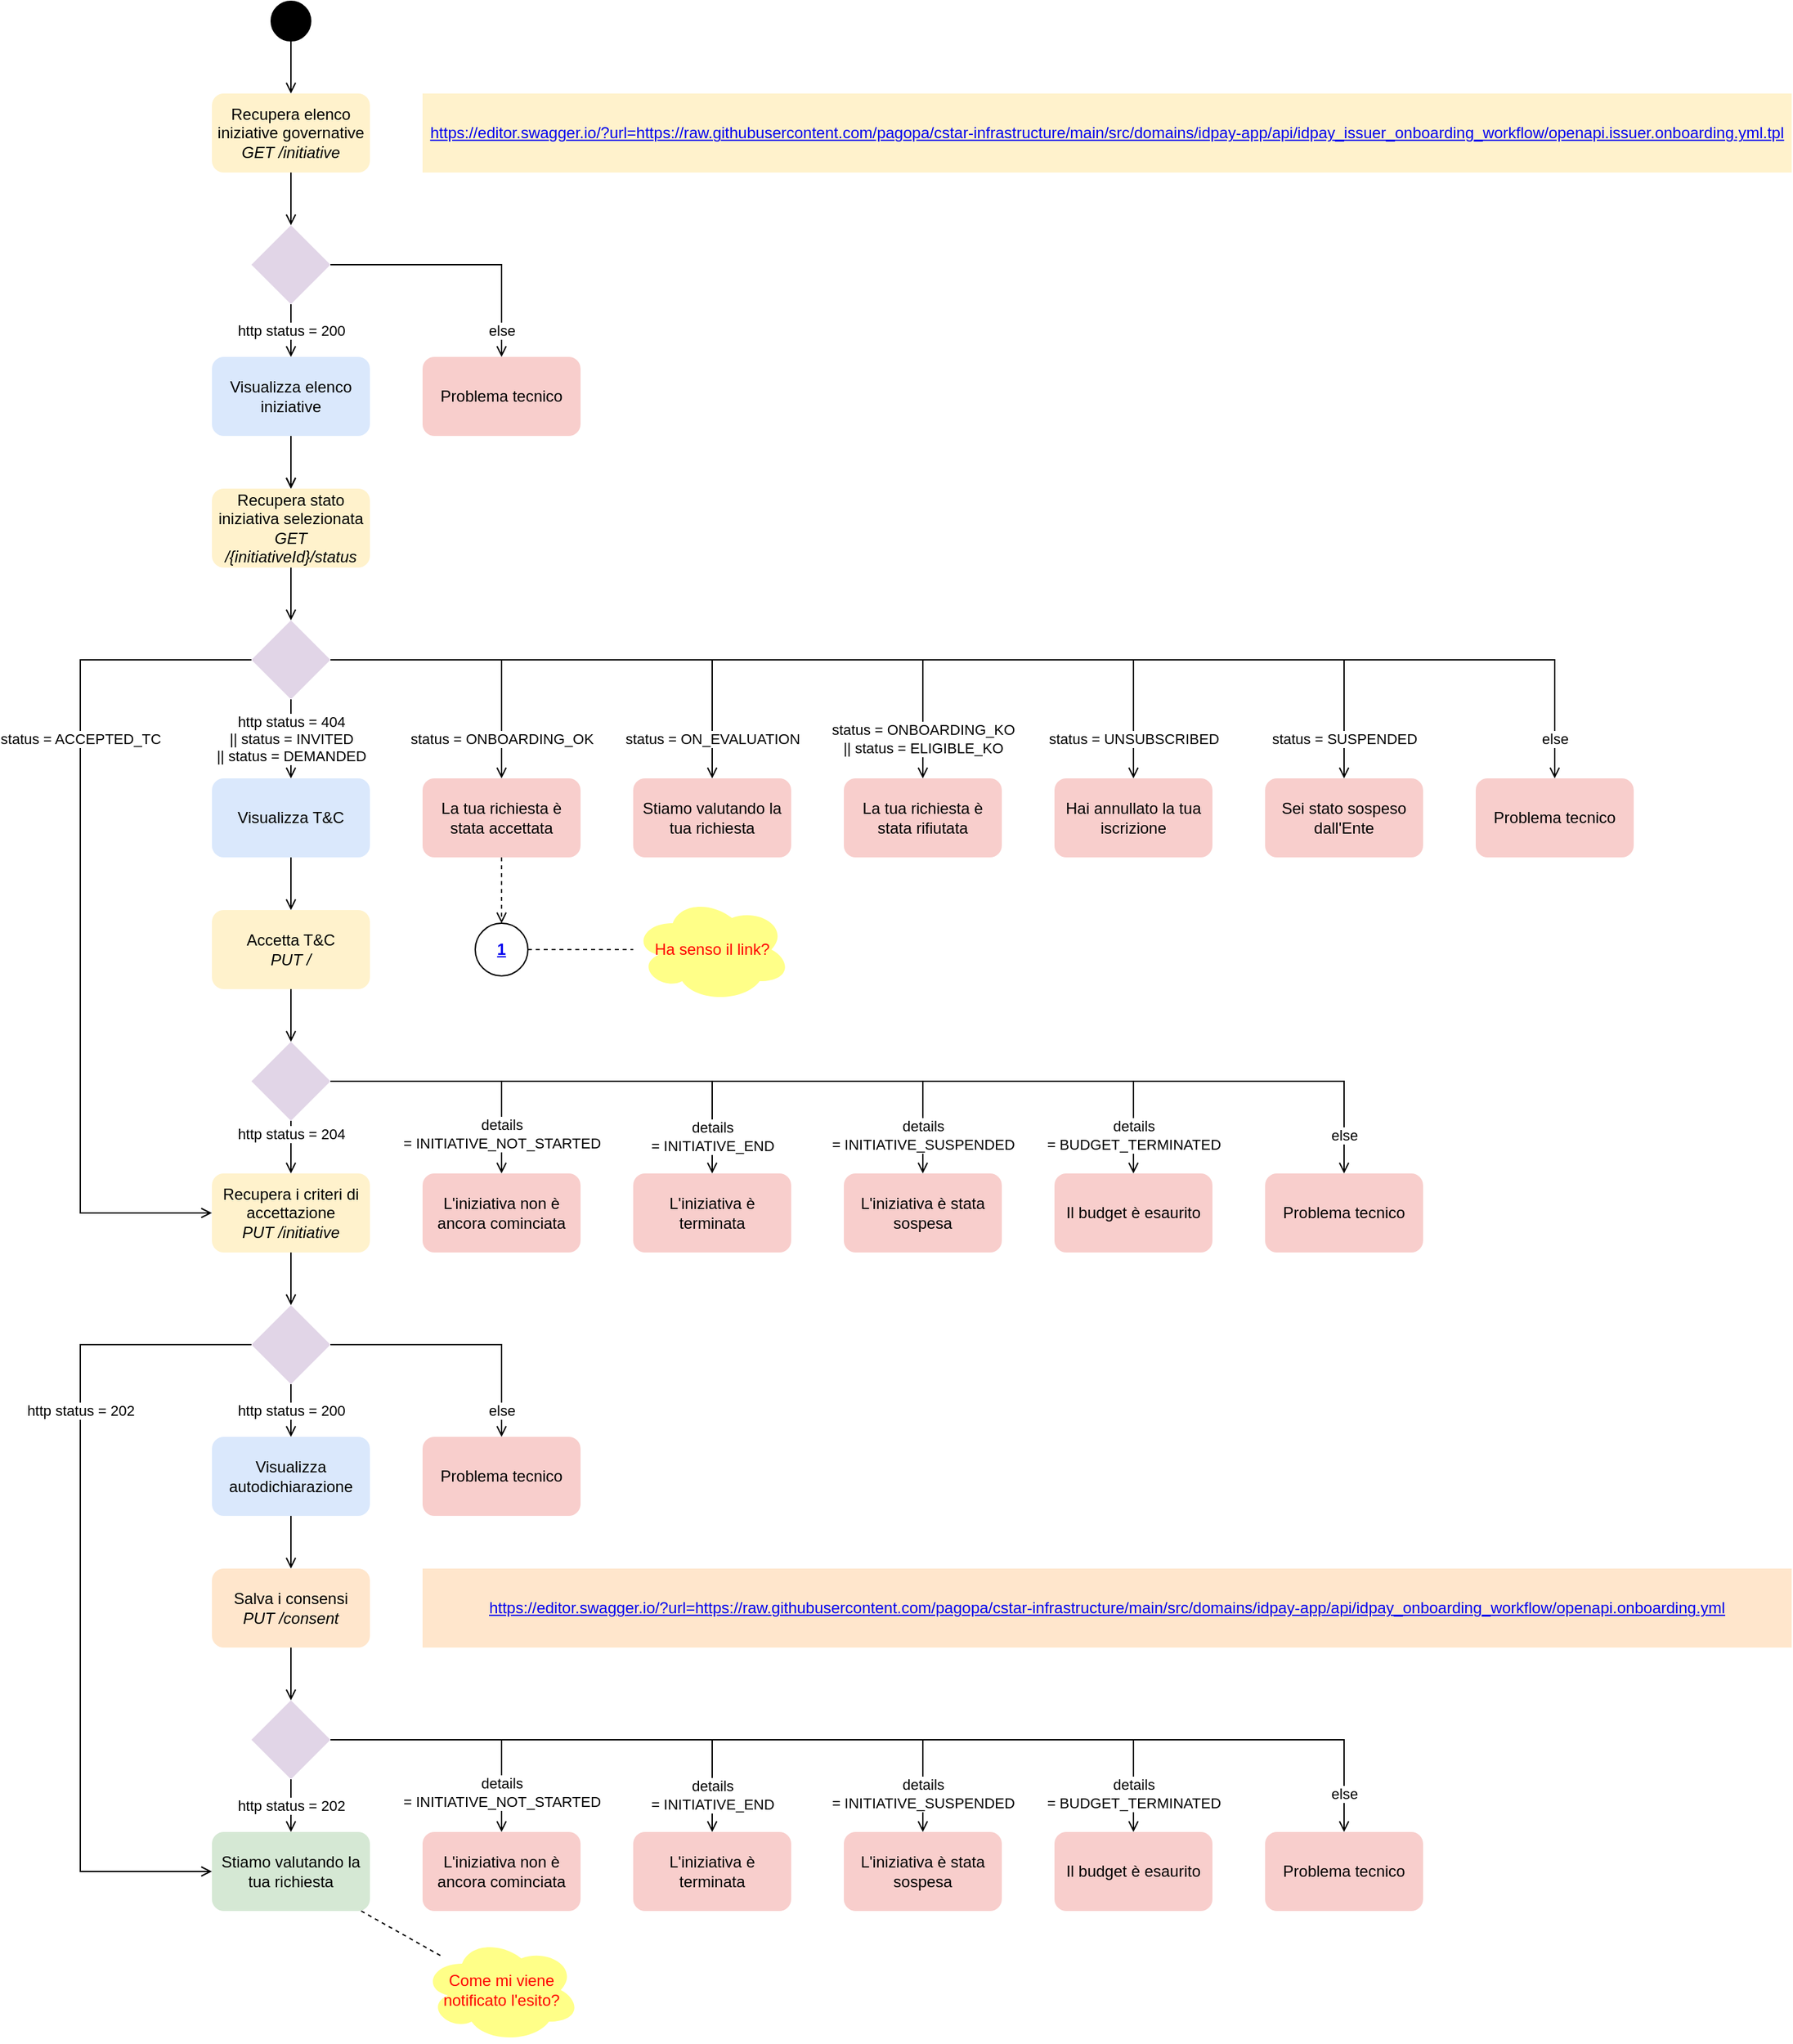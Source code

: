 <mxfile version="22.0.2" type="device" pages="2">
  <diagram id="C5RBs43oDa-KdzZeNtuy" name="Page-1">
    <mxGraphModel dx="1434" dy="2076" grid="1" gridSize="10" guides="1" tooltips="1" connect="1" arrows="1" fold="1" page="1" pageScale="1" pageWidth="827" pageHeight="1169" math="0" shadow="0">
      <root>
        <mxCell id="WIyWlLk6GJQsqaUBKTNV-0" />
        <mxCell id="WIyWlLk6GJQsqaUBKTNV-1" parent="WIyWlLk6GJQsqaUBKTNV-0" />
        <mxCell id="qGCGU6DXUPIUFczs42bc-5" value="http status = 200" style="endArrow=open;html=1;rounded=0;endFill=0;exitX=0.5;exitY=1;exitDx=0;exitDy=0;entryX=0.5;entryY=0;entryDx=0;entryDy=0;" parent="WIyWlLk6GJQsqaUBKTNV-1" source="qGCGU6DXUPIUFczs42bc-77" target="qGCGU6DXUPIUFczs42bc-14" edge="1">
          <mxGeometry width="50" height="50" relative="1" as="geometry">
            <mxPoint x="390" y="-910" as="sourcePoint" />
            <mxPoint x="280" y="-920" as="targetPoint" />
            <mxPoint as="offset" />
          </mxGeometry>
        </mxCell>
        <mxCell id="qGCGU6DXUPIUFczs42bc-6" value="" style="endArrow=open;html=1;rounded=0;endFill=0;" parent="WIyWlLk6GJQsqaUBKTNV-1" edge="1">
          <mxGeometry width="50" height="50" relative="1" as="geometry">
            <mxPoint x="420" y="-820" as="sourcePoint" />
            <mxPoint x="420" y="-780" as="targetPoint" />
          </mxGeometry>
        </mxCell>
        <mxCell id="qGCGU6DXUPIUFczs42bc-7" value="" style="endArrow=open;html=1;rounded=0;endFill=0;exitX=0.5;exitY=1;exitDx=0;exitDy=0;entryX=0.5;entryY=0;entryDx=0;entryDy=0;" parent="WIyWlLk6GJQsqaUBKTNV-1" source="qGCGU6DXUPIUFczs42bc-14" target="qGCGU6DXUPIUFczs42bc-15" edge="1">
          <mxGeometry width="50" height="50" relative="1" as="geometry">
            <mxPoint x="450" y="-810" as="sourcePoint" />
            <mxPoint x="470" y="-790" as="targetPoint" />
          </mxGeometry>
        </mxCell>
        <mxCell id="qGCGU6DXUPIUFczs42bc-9" value="" style="endArrow=open;html=1;rounded=0;endFill=0;entryX=0.5;entryY=0;entryDx=0;entryDy=0;exitX=0.5;exitY=1;exitDx=0;exitDy=0;" parent="WIyWlLk6GJQsqaUBKTNV-1" source="qGCGU6DXUPIUFczs42bc-10" target="qGCGU6DXUPIUFczs42bc-12" edge="1">
          <mxGeometry width="50" height="50" relative="1" as="geometry">
            <mxPoint x="450" y="-1110" as="sourcePoint" />
            <mxPoint x="470" y="-1100" as="targetPoint" />
          </mxGeometry>
        </mxCell>
        <mxCell id="qGCGU6DXUPIUFczs42bc-10" value="" style="ellipse;fillColor=strokeColor;html=1;" parent="WIyWlLk6GJQsqaUBKTNV-1" vertex="1">
          <mxGeometry x="405" y="-1150" width="30" height="30" as="geometry" />
        </mxCell>
        <mxCell id="qGCGU6DXUPIUFczs42bc-12" value="Recupera elenco iniziative governative&lt;br&gt;&lt;i&gt;GET /initiative&lt;/i&gt;" style="rounded=1;whiteSpace=wrap;html=1;fillColor=#fff2cc;strokeColor=none;" parent="WIyWlLk6GJQsqaUBKTNV-1" vertex="1">
          <mxGeometry x="360" y="-1080" width="120" height="60" as="geometry" />
        </mxCell>
        <mxCell id="qGCGU6DXUPIUFczs42bc-14" value="Visualizza elenco iniziative" style="rounded=1;whiteSpace=wrap;html=1;fillColor=#dae8fc;strokeColor=none;" parent="WIyWlLk6GJQsqaUBKTNV-1" vertex="1">
          <mxGeometry x="360" y="-880" width="120" height="60" as="geometry" />
        </mxCell>
        <mxCell id="qGCGU6DXUPIUFczs42bc-15" value="Recupera stato iniziativa selezionata&lt;br&gt;&lt;i&gt;GET /{initiativeId}/status&lt;/i&gt;" style="rounded=1;whiteSpace=wrap;html=1;fillColor=#fff2cc;strokeColor=none;" parent="WIyWlLk6GJQsqaUBKTNV-1" vertex="1">
          <mxGeometry x="360" y="-780" width="120" height="60" as="geometry" />
        </mxCell>
        <mxCell id="qGCGU6DXUPIUFczs42bc-22" value="" style="rhombus;whiteSpace=wrap;html=1;fillColor=#e1d5e7;strokeColor=none;" parent="WIyWlLk6GJQsqaUBKTNV-1" vertex="1">
          <mxGeometry x="390" y="-680" width="60" height="60" as="geometry" />
        </mxCell>
        <mxCell id="qGCGU6DXUPIUFczs42bc-23" value="" style="endArrow=open;html=1;rounded=0;endFill=0;exitX=0.5;exitY=1;exitDx=0;exitDy=0;entryX=0.5;entryY=0;entryDx=0;entryDy=0;" parent="WIyWlLk6GJQsqaUBKTNV-1" source="qGCGU6DXUPIUFczs42bc-15" target="qGCGU6DXUPIUFczs42bc-22" edge="1">
          <mxGeometry width="50" height="50" relative="1" as="geometry">
            <mxPoint x="430" y="-810" as="sourcePoint" />
            <mxPoint x="430" y="-770" as="targetPoint" />
            <Array as="points" />
          </mxGeometry>
        </mxCell>
        <mxCell id="qGCGU6DXUPIUFczs42bc-24" value="http status = 404&lt;br&gt;|| status = INVITED&lt;br&gt;|| status = DEMANDED" style="endArrow=open;html=1;rounded=0;endFill=0;edgeStyle=orthogonalEdgeStyle;" parent="WIyWlLk6GJQsqaUBKTNV-1" source="qGCGU6DXUPIUFczs42bc-22" target="qGCGU6DXUPIUFczs42bc-44" edge="1">
          <mxGeometry width="50" height="50" relative="1" as="geometry">
            <mxPoint x="430" y="-710" as="sourcePoint" />
            <mxPoint x="200" y="-510" as="targetPoint" />
            <mxPoint as="offset" />
          </mxGeometry>
        </mxCell>
        <mxCell id="qGCGU6DXUPIUFczs42bc-25" value="status = ONBOARDING_OK" style="endArrow=open;html=1;rounded=0;endFill=0;edgeStyle=orthogonalEdgeStyle;exitX=1;exitY=0.5;exitDx=0;exitDy=0;entryX=0.5;entryY=0;entryDx=0;entryDy=0;" parent="WIyWlLk6GJQsqaUBKTNV-1" source="qGCGU6DXUPIUFczs42bc-22" target="qGCGU6DXUPIUFczs42bc-64" edge="1">
          <mxGeometry x="0.727" width="50" height="50" relative="1" as="geometry">
            <mxPoint x="460" y="-620" as="sourcePoint" />
            <mxPoint x="550" y="-570" as="targetPoint" />
            <mxPoint as="offset" />
          </mxGeometry>
        </mxCell>
        <mxCell id="qGCGU6DXUPIUFczs42bc-26" value="status = ACCEPTED_TC" style="endArrow=open;html=1;rounded=0;endFill=0;exitX=0;exitY=0.5;exitDx=0;exitDy=0;edgeStyle=orthogonalEdgeStyle;entryX=0;entryY=0.5;entryDx=0;entryDy=0;" parent="WIyWlLk6GJQsqaUBKTNV-1" source="qGCGU6DXUPIUFczs42bc-22" target="qGCGU6DXUPIUFczs42bc-87" edge="1">
          <mxGeometry x="-0.415" width="50" height="50" relative="1" as="geometry">
            <mxPoint x="438" y="-618" as="sourcePoint" />
            <mxPoint x="330" y="-240" as="targetPoint" />
            <Array as="points">
              <mxPoint x="260" y="-650" />
              <mxPoint x="260" y="-230" />
            </Array>
            <mxPoint as="offset" />
          </mxGeometry>
        </mxCell>
        <mxCell id="qGCGU6DXUPIUFczs42bc-27" value="status = ON_EVALUATION" style="endArrow=open;html=1;rounded=0;endFill=0;edgeStyle=orthogonalEdgeStyle;entryX=0.5;entryY=0;entryDx=0;entryDy=0;exitX=1;exitY=0.5;exitDx=0;exitDy=0;" parent="WIyWlLk6GJQsqaUBKTNV-1" source="qGCGU6DXUPIUFczs42bc-22" target="qGCGU6DXUPIUFczs42bc-28" edge="1">
          <mxGeometry x="0.842" width="50" height="50" relative="1" as="geometry">
            <mxPoint x="470" y="-690" as="sourcePoint" />
            <mxPoint x="750" y="-570" as="targetPoint" />
            <mxPoint as="offset" />
          </mxGeometry>
        </mxCell>
        <mxCell id="qGCGU6DXUPIUFczs42bc-28" value="Stiamo valutando la tua richiesta" style="rounded=1;whiteSpace=wrap;html=1;fillColor=#f8cecc;strokeColor=none;" parent="WIyWlLk6GJQsqaUBKTNV-1" vertex="1">
          <mxGeometry x="680" y="-560" width="120" height="60" as="geometry" />
        </mxCell>
        <mxCell id="qGCGU6DXUPIUFczs42bc-29" value="La tua richiesta è stata rifiutata" style="rounded=1;whiteSpace=wrap;html=1;fillColor=#f8cecc;strokeColor=none;" parent="WIyWlLk6GJQsqaUBKTNV-1" vertex="1">
          <mxGeometry x="840" y="-560" width="120" height="60" as="geometry" />
        </mxCell>
        <mxCell id="qGCGU6DXUPIUFczs42bc-30" value="status = ONBOARDING_KO&lt;br&gt;|| status = ELIGIBLE_KO" style="endArrow=open;html=1;rounded=0;endFill=0;edgeStyle=elbowEdgeStyle;entryX=0.5;entryY=0;entryDx=0;entryDy=0;exitX=1;exitY=0.5;exitDx=0;exitDy=0;" parent="WIyWlLk6GJQsqaUBKTNV-1" source="qGCGU6DXUPIUFczs42bc-22" target="qGCGU6DXUPIUFczs42bc-29" edge="1">
          <mxGeometry x="0.889" width="50" height="50" relative="1" as="geometry">
            <mxPoint x="460" y="-680" as="sourcePoint" />
            <mxPoint x="760" y="-513" as="targetPoint" />
            <Array as="points">
              <mxPoint x="900" y="-600" />
            </Array>
            <mxPoint as="offset" />
          </mxGeometry>
        </mxCell>
        <mxCell id="qGCGU6DXUPIUFczs42bc-32" value="status = UNSUBSCRIBED" style="endArrow=open;html=1;rounded=0;endFill=0;edgeStyle=orthogonalEdgeStyle;exitX=1;exitY=0.5;exitDx=0;exitDy=0;entryX=0.5;entryY=0;entryDx=0;entryDy=0;" parent="WIyWlLk6GJQsqaUBKTNV-1" source="qGCGU6DXUPIUFczs42bc-22" target="qGCGU6DXUPIUFczs42bc-33" edge="1">
          <mxGeometry x="0.914" width="50" height="50" relative="1" as="geometry">
            <mxPoint x="580" y="-710" as="sourcePoint" />
            <mxPoint x="1080" y="-570" as="targetPoint" />
            <mxPoint as="offset" />
          </mxGeometry>
        </mxCell>
        <mxCell id="qGCGU6DXUPIUFczs42bc-33" value="Hai annullato la tua iscrizione" style="rounded=1;whiteSpace=wrap;html=1;fillColor=#f8cecc;strokeColor=none;" parent="WIyWlLk6GJQsqaUBKTNV-1" vertex="1">
          <mxGeometry x="1000" y="-560" width="120" height="60" as="geometry" />
        </mxCell>
        <mxCell id="qGCGU6DXUPIUFczs42bc-39" value="Sei stato sospeso dall&#39;Ente" style="rounded=1;whiteSpace=wrap;html=1;fillColor=#f8cecc;strokeColor=none;" parent="WIyWlLk6GJQsqaUBKTNV-1" vertex="1">
          <mxGeometry x="1160" y="-560" width="120" height="60" as="geometry" />
        </mxCell>
        <mxCell id="qGCGU6DXUPIUFczs42bc-42" value="status = SUSPENDED" style="endArrow=open;html=1;rounded=0;endFill=0;edgeStyle=orthogonalEdgeStyle;entryX=0.5;entryY=0;entryDx=0;entryDy=0;exitX=1;exitY=0.5;exitDx=0;exitDy=0;" parent="WIyWlLk6GJQsqaUBKTNV-1" source="qGCGU6DXUPIUFczs42bc-22" target="qGCGU6DXUPIUFczs42bc-39" edge="1">
          <mxGeometry x="0.93" width="50" height="50" relative="1" as="geometry">
            <mxPoint x="460" y="-710" as="sourcePoint" />
            <mxPoint x="1240" y="-570" as="targetPoint" />
            <mxPoint as="offset" />
          </mxGeometry>
        </mxCell>
        <mxCell id="qGCGU6DXUPIUFczs42bc-44" value="Visualizza T&amp;amp;C" style="rounded=1;whiteSpace=wrap;html=1;fillColor=#dae8fc;strokeColor=none;" parent="WIyWlLk6GJQsqaUBKTNV-1" vertex="1">
          <mxGeometry x="360" y="-560" width="120" height="60" as="geometry" />
        </mxCell>
        <mxCell id="qGCGU6DXUPIUFczs42bc-47" value="Accetta T&amp;amp;C&lt;br&gt;&lt;i&gt;PUT /&lt;/i&gt;" style="rounded=1;whiteSpace=wrap;html=1;fillColor=#fff2cc;strokeColor=none;" parent="WIyWlLk6GJQsqaUBKTNV-1" vertex="1">
          <mxGeometry x="360" y="-460" width="120" height="60" as="geometry" />
        </mxCell>
        <mxCell id="qGCGU6DXUPIUFczs42bc-56" value="" style="endArrow=open;html=1;rounded=0;endFill=0;exitX=0.5;exitY=1;exitDx=0;exitDy=0;entryX=0.5;entryY=0;entryDx=0;entryDy=0;" parent="WIyWlLk6GJQsqaUBKTNV-1" source="qGCGU6DXUPIUFczs42bc-44" target="qGCGU6DXUPIUFczs42bc-47" edge="1">
          <mxGeometry width="50" height="50" relative="1" as="geometry">
            <mxPoint x="460" y="-480" as="sourcePoint" />
            <mxPoint x="470" y="-470" as="targetPoint" />
          </mxGeometry>
        </mxCell>
        <mxCell id="qGCGU6DXUPIUFczs42bc-58" value="&lt;font color=&quot;#0000ee&quot;&gt;&lt;u&gt;&lt;a href=&quot;https://editor.swagger.io/?url=https://raw.githubusercontent.com/pagopa/cstar-infrastructure/main/src/domains/idpay-app/api/idpay_issuer_onboarding_workflow/openapi.issuer.onboarding.yml.tpl&quot;&gt;https://editor.swagger.io/?url=https://raw.githubusercontent.com/pagopa/cstar-infrastructure/main/src/domains/idpay-app/api/idpay_issuer_onboarding_workflow/openapi.issuer.onboarding.yml.tpl&lt;/a&gt;&lt;/u&gt;&lt;/font&gt;" style="text;html=1;strokeColor=none;fillColor=#fff2cc;align=center;verticalAlign=middle;whiteSpace=wrap;rounded=0;" parent="WIyWlLk6GJQsqaUBKTNV-1" vertex="1">
          <mxGeometry x="520" y="-1080" width="1040" height="60" as="geometry" />
        </mxCell>
        <mxCell id="qGCGU6DXUPIUFczs42bc-64" value="La tua richiesta è stata accettata" style="rounded=1;whiteSpace=wrap;html=1;fillColor=#f8cecc;strokeColor=none;" parent="WIyWlLk6GJQsqaUBKTNV-1" vertex="1">
          <mxGeometry x="520" y="-560" width="120" height="60" as="geometry" />
        </mxCell>
        <mxCell id="qGCGU6DXUPIUFczs42bc-70" value="" style="rhombus;whiteSpace=wrap;html=1;fillColor=#e1d5e7;strokeColor=none;" parent="WIyWlLk6GJQsqaUBKTNV-1" vertex="1">
          <mxGeometry x="390" y="-360" width="60" height="60" as="geometry" />
        </mxCell>
        <mxCell id="qGCGU6DXUPIUFczs42bc-71" value="" style="endArrow=open;html=1;rounded=0;endFill=0;exitX=0.5;exitY=1;exitDx=0;exitDy=0;entryX=0.5;entryY=0;entryDx=0;entryDy=0;" parent="WIyWlLk6GJQsqaUBKTNV-1" source="qGCGU6DXUPIUFczs42bc-47" target="qGCGU6DXUPIUFczs42bc-70" edge="1">
          <mxGeometry width="50" height="50" relative="1" as="geometry">
            <mxPoint x="440" y="-390" as="sourcePoint" />
            <mxPoint x="460" y="-380" as="targetPoint" />
          </mxGeometry>
        </mxCell>
        <mxCell id="qGCGU6DXUPIUFczs42bc-72" value="http status = 204" style="endArrow=open;html=1;rounded=0;endFill=0;entryX=0.5;entryY=0;entryDx=0;entryDy=0;exitX=0.5;exitY=1;exitDx=0;exitDy=0;" parent="WIyWlLk6GJQsqaUBKTNV-1" source="qGCGU6DXUPIUFczs42bc-70" target="qGCGU6DXUPIUFczs42bc-87" edge="1">
          <mxGeometry x="-0.5" width="50" height="50" relative="1" as="geometry">
            <mxPoint x="350" y="-310" as="sourcePoint" />
            <mxPoint x="290" y="-250" as="targetPoint" />
            <mxPoint as="offset" />
          </mxGeometry>
        </mxCell>
        <mxCell id="qGCGU6DXUPIUFczs42bc-73" value="details&lt;br&gt;= INITIATIVE_NOT_STARTED" style="endArrow=open;html=1;rounded=0;endFill=0;entryX=0.5;entryY=0;entryDx=0;entryDy=0;exitX=1;exitY=0.5;exitDx=0;exitDy=0;edgeStyle=orthogonalEdgeStyle;" parent="WIyWlLk6GJQsqaUBKTNV-1" source="qGCGU6DXUPIUFczs42bc-70" target="qGCGU6DXUPIUFczs42bc-89" edge="1">
          <mxGeometry x="0.7" width="50" height="50" relative="1" as="geometry">
            <mxPoint x="413" y="-307" as="sourcePoint" />
            <mxPoint x="580" y="-190" as="targetPoint" />
            <Array as="points">
              <mxPoint x="580" y="-330" />
            </Array>
            <mxPoint as="offset" />
          </mxGeometry>
        </mxCell>
        <mxCell id="qGCGU6DXUPIUFczs42bc-74" value="details&lt;br&gt;= INITIATIVE_END" style="endArrow=open;html=1;rounded=0;endFill=0;entryX=0.5;entryY=0;entryDx=0;entryDy=0;exitX=1;exitY=0.5;exitDx=0;exitDy=0;edgeStyle=orthogonalEdgeStyle;" parent="WIyWlLk6GJQsqaUBKTNV-1" source="qGCGU6DXUPIUFczs42bc-70" target="qGCGU6DXUPIUFczs42bc-92" edge="1">
          <mxGeometry x="0.842" width="50" height="50" relative="1" as="geometry">
            <mxPoint x="446" y="-306" as="sourcePoint" />
            <mxPoint x="740" y="-300" as="targetPoint" />
            <Array as="points">
              <mxPoint x="740" y="-330" />
            </Array>
            <mxPoint as="offset" />
          </mxGeometry>
        </mxCell>
        <mxCell id="qGCGU6DXUPIUFczs42bc-75" value="details&lt;br&gt;= BUDGET_TERMINATED" style="endArrow=open;html=1;rounded=0;endFill=0;entryX=0.5;entryY=0;entryDx=0;entryDy=0;exitX=1;exitY=0.5;exitDx=0;exitDy=0;edgeStyle=orthogonalEdgeStyle;" parent="WIyWlLk6GJQsqaUBKTNV-1" source="qGCGU6DXUPIUFczs42bc-70" target="qGCGU6DXUPIUFczs42bc-98" edge="1">
          <mxGeometry x="0.914" width="50" height="50" relative="1" as="geometry">
            <mxPoint x="550" y="-360" as="sourcePoint" />
            <mxPoint x="810" y="-390" as="targetPoint" />
            <mxPoint as="offset" />
          </mxGeometry>
        </mxCell>
        <mxCell id="qGCGU6DXUPIUFczs42bc-76" value="details&lt;br&gt;= INITIATIVE_SUSPENDED" style="endArrow=open;html=1;rounded=0;endFill=0;entryX=0.5;entryY=0;entryDx=0;entryDy=0;exitX=1;exitY=0.5;exitDx=0;exitDy=0;edgeStyle=orthogonalEdgeStyle;" parent="WIyWlLk6GJQsqaUBKTNV-1" source="qGCGU6DXUPIUFczs42bc-70" target="qGCGU6DXUPIUFczs42bc-95" edge="1">
          <mxGeometry x="0.889" width="50" height="50" relative="1" as="geometry">
            <mxPoint x="456" y="-324" as="sourcePoint" />
            <mxPoint x="940" y="-330" as="targetPoint" />
            <Array as="points">
              <mxPoint x="900" y="-330" />
            </Array>
            <mxPoint as="offset" />
          </mxGeometry>
        </mxCell>
        <mxCell id="qGCGU6DXUPIUFczs42bc-78" value="" style="endArrow=open;html=1;rounded=0;endFill=0;exitX=0.5;exitY=1;exitDx=0;exitDy=0;entryX=0.5;entryY=0;entryDx=0;entryDy=0;" parent="WIyWlLk6GJQsqaUBKTNV-1" source="qGCGU6DXUPIUFczs42bc-12" target="qGCGU6DXUPIUFczs42bc-77" edge="1">
          <mxGeometry width="50" height="50" relative="1" as="geometry">
            <mxPoint x="440" y="-1010" as="sourcePoint" />
            <mxPoint x="460" y="-980" as="targetPoint" />
          </mxGeometry>
        </mxCell>
        <mxCell id="qGCGU6DXUPIUFczs42bc-77" value="" style="rhombus;whiteSpace=wrap;html=1;fillColor=#e1d5e7;strokeColor=none;" parent="WIyWlLk6GJQsqaUBKTNV-1" vertex="1">
          <mxGeometry x="390" y="-980" width="60" height="60" as="geometry" />
        </mxCell>
        <mxCell id="qGCGU6DXUPIUFczs42bc-79" value="Problema tecnico" style="rounded=1;whiteSpace=wrap;html=1;fillColor=#f8cecc;strokeColor=none;" parent="WIyWlLk6GJQsqaUBKTNV-1" vertex="1">
          <mxGeometry x="520" y="-880" width="120" height="60" as="geometry" />
        </mxCell>
        <mxCell id="qGCGU6DXUPIUFczs42bc-82" value="else" style="endArrow=open;html=1;rounded=0;endFill=0;exitX=1;exitY=0.5;exitDx=0;exitDy=0;edgeStyle=orthogonalEdgeStyle;" parent="WIyWlLk6GJQsqaUBKTNV-1" source="qGCGU6DXUPIUFczs42bc-77" target="qGCGU6DXUPIUFczs42bc-79" edge="1">
          <mxGeometry x="0.8" width="50" height="50" relative="1" as="geometry">
            <mxPoint x="430" y="-910" as="sourcePoint" />
            <mxPoint x="430" y="-870" as="targetPoint" />
            <mxPoint as="offset" />
          </mxGeometry>
        </mxCell>
        <mxCell id="qGCGU6DXUPIUFczs42bc-83" value="Problema tecnico" style="rounded=1;whiteSpace=wrap;html=1;fillColor=#f8cecc;strokeColor=none;" parent="WIyWlLk6GJQsqaUBKTNV-1" vertex="1">
          <mxGeometry x="1320" y="-560" width="120" height="60" as="geometry" />
        </mxCell>
        <mxCell id="qGCGU6DXUPIUFczs42bc-86" value="else" style="endArrow=open;html=1;rounded=0;endFill=0;edgeStyle=orthogonalEdgeStyle;entryX=0.5;entryY=0;entryDx=0;entryDy=0;exitX=1;exitY=0.5;exitDx=0;exitDy=0;" parent="WIyWlLk6GJQsqaUBKTNV-1" source="qGCGU6DXUPIUFczs42bc-22" target="qGCGU6DXUPIUFczs42bc-83" edge="1">
          <mxGeometry x="0.941" width="50" height="50" relative="1" as="geometry">
            <mxPoint x="460" y="-690" as="sourcePoint" />
            <mxPoint x="1410" y="-580" as="targetPoint" />
            <mxPoint as="offset" />
          </mxGeometry>
        </mxCell>
        <mxCell id="qGCGU6DXUPIUFczs42bc-87" value="Recupera i criteri di accettazione&lt;br&gt;&lt;i&gt;PUT /initiative&lt;/i&gt;" style="rounded=1;whiteSpace=wrap;html=1;fillColor=#fff2cc;strokeColor=none;" parent="WIyWlLk6GJQsqaUBKTNV-1" vertex="1">
          <mxGeometry x="360" y="-260" width="120" height="60" as="geometry" />
        </mxCell>
        <mxCell id="qGCGU6DXUPIUFczs42bc-88" value="Visualizza autodichiarazione" style="rounded=1;whiteSpace=wrap;html=1;fillColor=#dae8fc;strokeColor=none;" parent="WIyWlLk6GJQsqaUBKTNV-1" vertex="1">
          <mxGeometry x="360" y="-60" width="120" height="60" as="geometry" />
        </mxCell>
        <mxCell id="qGCGU6DXUPIUFczs42bc-89" value="L&#39;iniziativa non è ancora cominciata" style="rounded=1;whiteSpace=wrap;html=1;fillColor=#f8cecc;strokeColor=none;" parent="WIyWlLk6GJQsqaUBKTNV-1" vertex="1">
          <mxGeometry x="520" y="-260" width="120" height="60" as="geometry" />
        </mxCell>
        <mxCell id="qGCGU6DXUPIUFczs42bc-92" value="L&#39;iniziativa è terminata" style="rounded=1;whiteSpace=wrap;html=1;fillColor=#f8cecc;strokeColor=none;" parent="WIyWlLk6GJQsqaUBKTNV-1" vertex="1">
          <mxGeometry x="680" y="-260" width="120" height="60" as="geometry" />
        </mxCell>
        <mxCell id="qGCGU6DXUPIUFczs42bc-95" value="L&#39;iniziativa è stata sospesa" style="rounded=1;whiteSpace=wrap;html=1;fillColor=#f8cecc;strokeColor=none;" parent="WIyWlLk6GJQsqaUBKTNV-1" vertex="1">
          <mxGeometry x="840" y="-260" width="120" height="60" as="geometry" />
        </mxCell>
        <mxCell id="qGCGU6DXUPIUFczs42bc-98" value="Il budget è esaurito" style="rounded=1;whiteSpace=wrap;html=1;fillColor=#f8cecc;strokeColor=none;" parent="WIyWlLk6GJQsqaUBKTNV-1" vertex="1">
          <mxGeometry x="1000" y="-260" width="120" height="60" as="geometry" />
        </mxCell>
        <mxCell id="qGCGU6DXUPIUFczs42bc-101" value="" style="rhombus;whiteSpace=wrap;html=1;fillColor=#e1d5e7;strokeColor=none;" parent="WIyWlLk6GJQsqaUBKTNV-1" vertex="1">
          <mxGeometry x="390" y="-160" width="60" height="60" as="geometry" />
        </mxCell>
        <mxCell id="qGCGU6DXUPIUFczs42bc-103" value="" style="endArrow=open;html=1;rounded=0;endFill=0;entryX=0.5;entryY=0;entryDx=0;entryDy=0;" parent="WIyWlLk6GJQsqaUBKTNV-1" target="qGCGU6DXUPIUFczs42bc-101" edge="1">
          <mxGeometry width="50" height="50" relative="1" as="geometry">
            <mxPoint x="420" y="-200" as="sourcePoint" />
            <mxPoint x="430" y="-370" as="targetPoint" />
          </mxGeometry>
        </mxCell>
        <mxCell id="qGCGU6DXUPIUFczs42bc-104" value="http status = 200" style="endArrow=open;html=1;rounded=0;endFill=0;exitX=0.5;exitY=1;exitDx=0;exitDy=0;entryX=0.5;entryY=0;entryDx=0;entryDy=0;" parent="WIyWlLk6GJQsqaUBKTNV-1" source="qGCGU6DXUPIUFczs42bc-101" target="qGCGU6DXUPIUFczs42bc-88" edge="1">
          <mxGeometry width="50" height="50" relative="1" as="geometry">
            <mxPoint x="430" y="-310" as="sourcePoint" />
            <mxPoint x="490" y="30" as="targetPoint" />
            <mxPoint as="offset" />
          </mxGeometry>
        </mxCell>
        <mxCell id="qGCGU6DXUPIUFczs42bc-105" value="Salva i consensi&lt;br&gt;&lt;i&gt;PUT /consent&lt;/i&gt;" style="rounded=1;whiteSpace=wrap;html=1;fillColor=#ffe6cc;strokeColor=none;" parent="WIyWlLk6GJQsqaUBKTNV-1" vertex="1">
          <mxGeometry x="360" y="40" width="120" height="60" as="geometry" />
        </mxCell>
        <mxCell id="qGCGU6DXUPIUFczs42bc-106" value="" style="endArrow=open;html=1;rounded=0;endFill=0;entryX=0.5;entryY=0;entryDx=0;entryDy=0;exitX=0.5;exitY=1;exitDx=0;exitDy=0;" parent="WIyWlLk6GJQsqaUBKTNV-1" source="qGCGU6DXUPIUFczs42bc-88" target="qGCGU6DXUPIUFczs42bc-105" edge="1">
          <mxGeometry width="50" height="50" relative="1" as="geometry">
            <mxPoint x="430" y="-190" as="sourcePoint" />
            <mxPoint x="490" y="30" as="targetPoint" />
          </mxGeometry>
        </mxCell>
        <mxCell id="qGCGU6DXUPIUFczs42bc-107" value="Problema tecnico" style="rounded=1;whiteSpace=wrap;html=1;fillColor=#f8cecc;strokeColor=none;" parent="WIyWlLk6GJQsqaUBKTNV-1" vertex="1">
          <mxGeometry x="1160" y="-260" width="120" height="60" as="geometry" />
        </mxCell>
        <mxCell id="qGCGU6DXUPIUFczs42bc-110" value="else" style="endArrow=open;html=1;rounded=0;endFill=0;edgeStyle=orthogonalEdgeStyle;entryX=0.5;entryY=0;entryDx=0;entryDy=0;exitX=1;exitY=0.5;exitDx=0;exitDy=0;" parent="WIyWlLk6GJQsqaUBKTNV-1" source="qGCGU6DXUPIUFczs42bc-70" target="qGCGU6DXUPIUFczs42bc-107" edge="1">
          <mxGeometry x="0.93" width="50" height="50" relative="1" as="geometry">
            <mxPoint x="460" y="-640" as="sourcePoint" />
            <mxPoint x="1390" y="-550" as="targetPoint" />
            <mxPoint as="offset" />
          </mxGeometry>
        </mxCell>
        <mxCell id="qGCGU6DXUPIUFczs42bc-111" value="&lt;font color=&quot;#0000ee&quot;&gt;&lt;u&gt;&lt;a href=&quot;https://editor.swagger.io/?url=https://raw.githubusercontent.com/pagopa/cstar-infrastructure/main/src/domains/idpay-app/api/idpay_onboarding_workflow/openapi.onboarding.yml&quot;&gt;https://editor.swagger.io/?url=https://raw.githubusercontent.com/pagopa/cstar-infrastructure/main/src/domains/idpay-app/api/idpay_onboarding_workflow/openapi.onboarding.yml&lt;/a&gt;&lt;/u&gt;&lt;/font&gt;" style="text;html=1;strokeColor=none;fillColor=#ffe6cc;align=center;verticalAlign=middle;whiteSpace=wrap;rounded=0;" parent="WIyWlLk6GJQsqaUBKTNV-1" vertex="1">
          <mxGeometry x="520" y="40" width="1040" height="60" as="geometry" />
        </mxCell>
        <mxCell id="qGCGU6DXUPIUFczs42bc-114" value="Problema tecnico" style="rounded=1;whiteSpace=wrap;html=1;fillColor=#f8cecc;strokeColor=none;" parent="WIyWlLk6GJQsqaUBKTNV-1" vertex="1">
          <mxGeometry x="520" y="-60" width="120" height="60" as="geometry" />
        </mxCell>
        <mxCell id="qGCGU6DXUPIUFczs42bc-117" value="else" style="endArrow=open;html=1;rounded=0;endFill=0;edgeStyle=orthogonalEdgeStyle;entryX=0.5;entryY=0;entryDx=0;entryDy=0;exitX=1;exitY=0.5;exitDx=0;exitDy=0;" parent="WIyWlLk6GJQsqaUBKTNV-1" source="qGCGU6DXUPIUFczs42bc-101" target="qGCGU6DXUPIUFczs42bc-114" edge="1">
          <mxGeometry x="0.8" width="50" height="50" relative="1" as="geometry">
            <mxPoint x="460" y="-340" as="sourcePoint" />
            <mxPoint x="1230" y="-250" as="targetPoint" />
            <mxPoint as="offset" />
          </mxGeometry>
        </mxCell>
        <mxCell id="qGCGU6DXUPIUFczs42bc-118" value="Stiamo valutando la tua richiesta" style="rounded=1;whiteSpace=wrap;html=1;fillColor=#d5e8d4;strokeColor=none;" parent="WIyWlLk6GJQsqaUBKTNV-1" vertex="1">
          <mxGeometry x="360" y="240" width="120" height="60" as="geometry" />
        </mxCell>
        <mxCell id="qGCGU6DXUPIUFczs42bc-119" value="http status = 202" style="endArrow=open;html=1;rounded=0;endFill=0;edgeStyle=orthogonalEdgeStyle;entryX=0;entryY=0.5;entryDx=0;entryDy=0;exitX=0;exitY=0.5;exitDx=0;exitDy=0;" parent="WIyWlLk6GJQsqaUBKTNV-1" source="qGCGU6DXUPIUFczs42bc-101" target="qGCGU6DXUPIUFczs42bc-118" edge="1">
          <mxGeometry x="-0.429" width="50" height="50" relative="1" as="geometry">
            <mxPoint x="460" y="-120" as="sourcePoint" />
            <mxPoint x="590" y="-50" as="targetPoint" />
            <mxPoint as="offset" />
            <Array as="points">
              <mxPoint x="260" y="-130" />
              <mxPoint x="260" y="270" />
            </Array>
          </mxGeometry>
        </mxCell>
        <mxCell id="qGCGU6DXUPIUFczs42bc-120" value="" style="rhombus;whiteSpace=wrap;html=1;fillColor=#e1d5e7;strokeColor=none;" parent="WIyWlLk6GJQsqaUBKTNV-1" vertex="1">
          <mxGeometry x="390" y="140" width="60" height="60" as="geometry" />
        </mxCell>
        <mxCell id="qGCGU6DXUPIUFczs42bc-121" value="" style="endArrow=open;html=1;rounded=0;endFill=0;entryX=0.5;entryY=0;entryDx=0;entryDy=0;exitX=0.5;exitY=1;exitDx=0;exitDy=0;" parent="WIyWlLk6GJQsqaUBKTNV-1" source="qGCGU6DXUPIUFczs42bc-105" target="qGCGU6DXUPIUFczs42bc-120" edge="1">
          <mxGeometry width="50" height="50" relative="1" as="geometry">
            <mxPoint x="430" y="10" as="sourcePoint" />
            <mxPoint x="430" y="50" as="targetPoint" />
          </mxGeometry>
        </mxCell>
        <mxCell id="qGCGU6DXUPIUFczs42bc-122" value="http status = 202" style="endArrow=open;html=1;rounded=0;endFill=0;exitX=0.5;exitY=1;exitDx=0;exitDy=0;entryX=0.5;entryY=0;entryDx=0;entryDy=0;" parent="WIyWlLk6GJQsqaUBKTNV-1" source="qGCGU6DXUPIUFczs42bc-120" target="qGCGU6DXUPIUFczs42bc-118" edge="1">
          <mxGeometry width="50" height="50" relative="1" as="geometry">
            <mxPoint x="690" y="100" as="sourcePoint" />
            <mxPoint x="680" y="160" as="targetPoint" />
            <mxPoint as="offset" />
          </mxGeometry>
        </mxCell>
        <mxCell id="qGCGU6DXUPIUFczs42bc-123" value="details&lt;br&gt;= INITIATIVE_NOT_STARTED" style="endArrow=open;html=1;rounded=0;endFill=0;entryX=0.5;entryY=0;entryDx=0;entryDy=0;exitX=1;exitY=0.5;exitDx=0;exitDy=0;edgeStyle=orthogonalEdgeStyle;" parent="WIyWlLk6GJQsqaUBKTNV-1" source="qGCGU6DXUPIUFczs42bc-120" target="qGCGU6DXUPIUFczs42bc-127" edge="1">
          <mxGeometry x="0.7" width="50" height="50" relative="1" as="geometry">
            <mxPoint x="450" y="170" as="sourcePoint" />
            <mxPoint x="580" y="310" as="targetPoint" />
            <Array as="points">
              <mxPoint x="580" y="170" />
            </Array>
            <mxPoint as="offset" />
          </mxGeometry>
        </mxCell>
        <mxCell id="qGCGU6DXUPIUFczs42bc-124" value="details&lt;br&gt;= INITIATIVE_END" style="endArrow=open;html=1;rounded=0;endFill=0;entryX=0.5;entryY=0;entryDx=0;entryDy=0;exitX=1;exitY=0.5;exitDx=0;exitDy=0;edgeStyle=orthogonalEdgeStyle;" parent="WIyWlLk6GJQsqaUBKTNV-1" source="qGCGU6DXUPIUFczs42bc-120" target="qGCGU6DXUPIUFczs42bc-128" edge="1">
          <mxGeometry x="0.842" width="50" height="50" relative="1" as="geometry">
            <mxPoint x="450" y="170" as="sourcePoint" />
            <mxPoint x="740" y="200" as="targetPoint" />
            <Array as="points">
              <mxPoint x="740" y="170" />
            </Array>
            <mxPoint as="offset" />
          </mxGeometry>
        </mxCell>
        <mxCell id="qGCGU6DXUPIUFczs42bc-125" value="details&lt;br&gt;= BUDGET_TERMINATED" style="endArrow=open;html=1;rounded=0;endFill=0;entryX=0.5;entryY=0;entryDx=0;entryDy=0;exitX=1;exitY=0.5;exitDx=0;exitDy=0;edgeStyle=orthogonalEdgeStyle;" parent="WIyWlLk6GJQsqaUBKTNV-1" source="qGCGU6DXUPIUFczs42bc-120" target="qGCGU6DXUPIUFczs42bc-130" edge="1">
          <mxGeometry x="0.914" width="50" height="50" relative="1" as="geometry">
            <mxPoint x="450" y="170" as="sourcePoint" />
            <mxPoint x="810" y="110" as="targetPoint" />
            <mxPoint as="offset" />
          </mxGeometry>
        </mxCell>
        <mxCell id="qGCGU6DXUPIUFczs42bc-126" value="details&lt;br&gt;= INITIATIVE_SUSPENDED" style="endArrow=open;html=1;rounded=0;endFill=0;entryX=0.5;entryY=0;entryDx=0;entryDy=0;exitX=1;exitY=0.5;exitDx=0;exitDy=0;edgeStyle=orthogonalEdgeStyle;" parent="WIyWlLk6GJQsqaUBKTNV-1" source="qGCGU6DXUPIUFczs42bc-120" target="qGCGU6DXUPIUFczs42bc-129" edge="1">
          <mxGeometry x="0.889" width="50" height="50" relative="1" as="geometry">
            <mxPoint x="450" y="170" as="sourcePoint" />
            <mxPoint x="940" y="170" as="targetPoint" />
            <Array as="points">
              <mxPoint x="900" y="170" />
            </Array>
            <mxPoint as="offset" />
          </mxGeometry>
        </mxCell>
        <mxCell id="qGCGU6DXUPIUFczs42bc-127" value="L&#39;iniziativa non è ancora cominciata" style="rounded=1;whiteSpace=wrap;html=1;fillColor=#f8cecc;strokeColor=none;" parent="WIyWlLk6GJQsqaUBKTNV-1" vertex="1">
          <mxGeometry x="520" y="240" width="120" height="60" as="geometry" />
        </mxCell>
        <mxCell id="qGCGU6DXUPIUFczs42bc-128" value="L&#39;iniziativa è terminata" style="rounded=1;whiteSpace=wrap;html=1;fillColor=#f8cecc;strokeColor=none;" parent="WIyWlLk6GJQsqaUBKTNV-1" vertex="1">
          <mxGeometry x="680" y="240" width="120" height="60" as="geometry" />
        </mxCell>
        <mxCell id="qGCGU6DXUPIUFczs42bc-129" value="L&#39;iniziativa è stata sospesa" style="rounded=1;whiteSpace=wrap;html=1;fillColor=#f8cecc;strokeColor=none;" parent="WIyWlLk6GJQsqaUBKTNV-1" vertex="1">
          <mxGeometry x="840" y="240" width="120" height="60" as="geometry" />
        </mxCell>
        <mxCell id="qGCGU6DXUPIUFczs42bc-130" value="Il budget è esaurito" style="rounded=1;whiteSpace=wrap;html=1;fillColor=#f8cecc;strokeColor=none;" parent="WIyWlLk6GJQsqaUBKTNV-1" vertex="1">
          <mxGeometry x="1000" y="240" width="120" height="60" as="geometry" />
        </mxCell>
        <mxCell id="qGCGU6DXUPIUFczs42bc-131" value="Problema tecnico" style="rounded=1;whiteSpace=wrap;html=1;fillColor=#f8cecc;strokeColor=none;" parent="WIyWlLk6GJQsqaUBKTNV-1" vertex="1">
          <mxGeometry x="1160" y="240" width="120" height="60" as="geometry" />
        </mxCell>
        <mxCell id="qGCGU6DXUPIUFczs42bc-132" value="else" style="endArrow=open;html=1;rounded=0;endFill=0;edgeStyle=orthogonalEdgeStyle;entryX=0.5;entryY=0;entryDx=0;entryDy=0;exitX=1;exitY=0.5;exitDx=0;exitDy=0;" parent="WIyWlLk6GJQsqaUBKTNV-1" source="qGCGU6DXUPIUFczs42bc-120" target="qGCGU6DXUPIUFczs42bc-131" edge="1">
          <mxGeometry x="0.93" width="50" height="50" relative="1" as="geometry">
            <mxPoint x="450" y="170" as="sourcePoint" />
            <mxPoint x="1390" y="-50" as="targetPoint" />
            <mxPoint as="offset" />
          </mxGeometry>
        </mxCell>
        <mxCell id="r8LwbI2MoH03Sycnm9gI-0" value="&lt;a href=&quot;data:page/id,ajfhm6ObnoqnsfST0zpv&quot;&gt;1&lt;/a&gt;" style="ellipse;whiteSpace=wrap;html=1;fontStyle=1;" vertex="1" parent="WIyWlLk6GJQsqaUBKTNV-1">
          <mxGeometry x="560" y="-450" width="40" height="40" as="geometry" />
        </mxCell>
        <mxCell id="r8LwbI2MoH03Sycnm9gI-1" value="" style="endArrow=open;dashed=1;html=1;rounded=0;endFill=0;" edge="1" parent="WIyWlLk6GJQsqaUBKTNV-1" source="qGCGU6DXUPIUFczs42bc-64" target="r8LwbI2MoH03Sycnm9gI-0">
          <mxGeometry width="50" height="50" relative="1" as="geometry">
            <mxPoint x="720" y="-550" as="sourcePoint" />
            <mxPoint x="770" y="-600" as="targetPoint" />
          </mxGeometry>
        </mxCell>
        <mxCell id="n4sOJwC4pDSv1OyRYRzD-0" value="Ha senso il link?" style="ellipse;shape=cloud;whiteSpace=wrap;html=1;fillColor=#ffff88;strokeColor=none;fontColor=#FF0000;" vertex="1" parent="WIyWlLk6GJQsqaUBKTNV-1">
          <mxGeometry x="680" y="-470" width="120" height="80" as="geometry" />
        </mxCell>
        <mxCell id="8K02o86CRiC4UcxAFZW_-0" value="" style="endArrow=none;dashed=1;html=1;rounded=0;" edge="1" parent="WIyWlLk6GJQsqaUBKTNV-1" source="r8LwbI2MoH03Sycnm9gI-0" target="n4sOJwC4pDSv1OyRYRzD-0">
          <mxGeometry width="50" height="50" relative="1" as="geometry">
            <mxPoint x="372" y="-500" as="sourcePoint" />
            <mxPoint x="304" y="-457" as="targetPoint" />
          </mxGeometry>
        </mxCell>
        <mxCell id="xqbrBEmJuwg4elrFEhcN-0" value="Come mi viene notificato l&#39;esito?" style="ellipse;shape=cloud;whiteSpace=wrap;html=1;fillColor=#ffff88;strokeColor=none;fontColor=#FF0000;" vertex="1" parent="WIyWlLk6GJQsqaUBKTNV-1">
          <mxGeometry x="520" y="320" width="120" height="80" as="geometry" />
        </mxCell>
        <mxCell id="xqbrBEmJuwg4elrFEhcN-1" value="" style="endArrow=none;dashed=1;html=1;rounded=0;" edge="1" parent="WIyWlLk6GJQsqaUBKTNV-1" target="xqbrBEmJuwg4elrFEhcN-0" source="qGCGU6DXUPIUFczs42bc-118">
          <mxGeometry width="50" height="50" relative="1" as="geometry">
            <mxPoint x="440" y="360" as="sourcePoint" />
            <mxPoint x="144" y="333" as="targetPoint" />
          </mxGeometry>
        </mxCell>
      </root>
    </mxGraphModel>
  </diagram>
  <diagram id="ajfhm6ObnoqnsfST0zpv" name="Page-2">
    <mxGraphModel dx="2731" dy="3007" grid="1" gridSize="10" guides="1" tooltips="1" connect="1" arrows="1" fold="1" page="1" pageScale="1" pageWidth="827" pageHeight="1169" math="0" shadow="0">
      <root>
        <mxCell id="0" />
        <mxCell id="1" parent="0" />
        <mxCell id="ynj-ZbYI_r384I81lT7_-24" value="Aggiungi carta di pagamento in uso come strumento di pagamento" style="rounded=0;whiteSpace=wrap;html=1;fillColor=#b0e3e6;verticalAlign=top;strokeColor=none;" vertex="1" parent="1">
          <mxGeometry x="-700" y="-1380" width="320" height="600" as="geometry" />
        </mxCell>
        <mxCell id="y5NDRN_KXOtQdYiV9Kn--1" value="&lt;a href=&quot;https://editor.swagger.io/?url=https://raw.githubusercontent.com/pagopa/cstar-infrastructure/main/src/domains/idpay-app/api/idpay_appio_full/openapi.appio.full.yml&quot;&gt;https://editor.swagger.io/?url=https://raw.githubusercontent.com/pagopa/cstar-infrastructure/main/src/domains/idpay-app/api/idpay_appio_full/openapi.appio.full.yml&lt;/a&gt;" style="rounded=0;whiteSpace=wrap;html=1;fillColor=#bac8d3;strokeColor=none;" parent="1" vertex="1">
          <mxGeometry x="520" y="-1380" width="880" height="60" as="geometry" />
        </mxCell>
        <mxCell id="MpxCX1pYU3xxdZi33-UD-1" value="" style="endArrow=open;html=1;rounded=0;endFill=0;entryX=0.5;entryY=0;entryDx=0;entryDy=0;exitX=0.5;exitY=1;exitDx=0;exitDy=0;" parent="1" source="MpxCX1pYU3xxdZi33-UD-2" target="MpxCX1pYU3xxdZi33-UD-3" edge="1">
          <mxGeometry width="50" height="50" relative="1" as="geometry">
            <mxPoint x="450" y="-1450" as="sourcePoint" />
            <mxPoint x="470" y="-1440" as="targetPoint" />
          </mxGeometry>
        </mxCell>
        <mxCell id="MpxCX1pYU3xxdZi33-UD-2" value="" style="ellipse;fillColor=strokeColor;html=1;" parent="1" vertex="1">
          <mxGeometry x="405" y="-1450" width="30" height="30" as="geometry" />
        </mxCell>
        <mxCell id="MpxCX1pYU3xxdZi33-UD-3" value="Recupera elenco iniziative sottoscritte&lt;br&gt;&lt;i&gt;GET /wallet&lt;/i&gt;" style="rounded=1;whiteSpace=wrap;html=1;fillColor=#bac8d3;strokeColor=none;" parent="1" vertex="1">
          <mxGeometry x="360" y="-1380" width="120" height="60" as="geometry" />
        </mxCell>
        <mxCell id="BhOTGUAf9bhwc38eQF9v-1" value="http status = 200" style="endArrow=open;html=1;rounded=0;endFill=0;exitX=0.5;exitY=1;exitDx=0;exitDy=0;entryX=0.5;entryY=0;entryDx=0;entryDy=0;" parent="1" source="BhOTGUAf9bhwc38eQF9v-3" target="hIg9SexPl5aoo1n84Njv-1" edge="1">
          <mxGeometry width="50" height="50" relative="1" as="geometry">
            <mxPoint x="390" y="-1250" as="sourcePoint" />
            <mxPoint x="460" y="-1240" as="targetPoint" />
            <mxPoint as="offset" />
          </mxGeometry>
        </mxCell>
        <mxCell id="BhOTGUAf9bhwc38eQF9v-3" value="" style="rhombus;whiteSpace=wrap;html=1;fillColor=#e1d5e7;strokeColor=none;" parent="1" vertex="1">
          <mxGeometry x="390" y="-1280" width="60" height="60" as="geometry" />
        </mxCell>
        <mxCell id="BhOTGUAf9bhwc38eQF9v-4" value="Problema tecnico" style="rounded=1;whiteSpace=wrap;html=1;fillColor=#f8cecc;strokeColor=none;" parent="1" vertex="1">
          <mxGeometry x="520" y="-1180" width="120" height="60" as="geometry" />
        </mxCell>
        <mxCell id="BhOTGUAf9bhwc38eQF9v-5" value="else" style="endArrow=open;html=1;rounded=0;endFill=0;exitX=1;exitY=0.5;exitDx=0;exitDy=0;edgeStyle=orthogonalEdgeStyle;" parent="1" source="BhOTGUAf9bhwc38eQF9v-3" target="BhOTGUAf9bhwc38eQF9v-4" edge="1">
          <mxGeometry x="0.8" width="50" height="50" relative="1" as="geometry">
            <mxPoint x="430" y="-1250" as="sourcePoint" />
            <mxPoint x="430" y="-1210" as="targetPoint" />
            <mxPoint as="offset" />
          </mxGeometry>
        </mxCell>
        <mxCell id="BhOTGUAf9bhwc38eQF9v-6" value="" style="endArrow=open;html=1;rounded=0;endFill=0;entryX=0.5;entryY=0;entryDx=0;entryDy=0;exitX=0.5;exitY=1;exitDx=0;exitDy=0;" parent="1" source="hIg9SexPl5aoo1n84Njv-1" target="B4SH7DadA2vZEDZT5OUK-1" edge="1">
          <mxGeometry width="50" height="50" relative="1" as="geometry">
            <mxPoint x="430" y="-1030" as="sourcePoint" />
            <mxPoint x="430" y="-990" as="targetPoint" />
          </mxGeometry>
        </mxCell>
        <mxCell id="hIg9SexPl5aoo1n84Njv-1" value="Visualizza elenco iniziative" style="rounded=1;whiteSpace=wrap;html=1;fillColor=#dae8fc;strokeColor=none;" parent="1" vertex="1">
          <mxGeometry x="360" y="-1180" width="120" height="60" as="geometry" />
        </mxCell>
        <mxCell id="6cj1unMpFFLtg3Du2Ad5-2" value="" style="rhombus;whiteSpace=wrap;html=1;fillColor=#e1d5e7;strokeColor=none;" parent="1" vertex="1">
          <mxGeometry x="390" y="-880" width="60" height="60" as="geometry" />
        </mxCell>
        <mxCell id="ID0BCCoKr9Zsercy8dxo-1" value="&lt;span style=&quot;color: rgb(0, 0, 0); font-family: Helvetica; font-size: 12px; font-style: normal; font-variant-ligatures: normal; font-variant-caps: normal; font-weight: 400; letter-spacing: normal; orphans: 2; text-align: center; text-indent: 0px; text-transform: none; widows: 2; word-spacing: 0px; -webkit-text-stroke-width: 0px; background-color: rgb(251, 251, 251); text-decoration-thickness: initial; text-decoration-style: initial; text-decoration-color: initial; float: none; display: inline !important;&quot;&gt;status =&lt;br&gt;NOT_REFUNDABLE&lt;/span&gt;" style="endArrow=open;html=1;rounded=0;endFill=0;exitX=0.5;exitY=1;exitDx=0;exitDy=0;entryX=0.5;entryY=0;entryDx=0;entryDy=0;" edge="1" parent="1" source="6cj1unMpFFLtg3Du2Ad5-2" target="XAVgF_gQMqCoqyBjnLgM-2">
          <mxGeometry width="50" height="50" relative="1" as="geometry">
            <mxPoint x="419.5" y="-780" as="sourcePoint" />
            <mxPoint x="440" y="-770" as="targetPoint" />
            <mxPoint as="offset" />
          </mxGeometry>
        </mxCell>
        <mxCell id="XAVgF_gQMqCoqyBjnLgM-1" value="&lt;span style=&quot;color: rgb(0, 0, 0); font-family: Helvetica; font-size: 12px; font-style: normal; font-variant-ligatures: normal; font-variant-caps: normal; font-weight: 400; letter-spacing: normal; orphans: 2; text-align: center; text-indent: 0px; text-transform: none; widows: 2; word-spacing: 0px; -webkit-text-stroke-width: 0px; background-color: rgb(251, 251, 251); text-decoration-thickness: initial; text-decoration-style: initial; text-decoration-color: initial; float: none; display: inline !important;&quot;&gt;status =&lt;br&gt;NOT_REFUNDABLE_ONLY_IBAN&lt;/span&gt;" style="endArrow=open;html=1;rounded=0;endFill=0;exitX=0;exitY=0.5;exitDx=0;exitDy=0;edgeStyle=orthogonalEdgeStyle;entryX=0;entryY=0.5;entryDx=0;entryDy=0;" edge="1" parent="1" source="6cj1unMpFFLtg3Du2Ad5-2" target="dTYsXYe0Fj-fnNl3Upr4-7">
          <mxGeometry x="-0.418" width="50" height="50" relative="1" as="geometry">
            <mxPoint x="430" y="-810" as="sourcePoint" />
            <mxPoint x="580" y="-760" as="targetPoint" />
            <Array as="points">
              <mxPoint x="260" y="-850" />
              <mxPoint x="260" y="-530" />
            </Array>
            <mxPoint as="offset" />
          </mxGeometry>
        </mxCell>
        <mxCell id="XAVgF_gQMqCoqyBjnLgM-2" value="Comunica IBAN&lt;br&gt;&lt;i&gt;PUT /wallet/{initiativeId}&lt;br&gt;/iban&lt;/i&gt;" style="rounded=1;whiteSpace=wrap;html=1;fillColor=#bac8d3;strokeColor=none;" vertex="1" parent="1">
          <mxGeometry x="360" y="-760" width="120" height="60" as="geometry" />
        </mxCell>
        <mxCell id="dTYsXYe0Fj-fnNl3Upr4-1" value="" style="endArrow=open;html=1;rounded=0;endFill=0;entryX=0.5;entryY=0;entryDx=0;entryDy=0;exitX=0.5;exitY=1;exitDx=0;exitDy=0;" edge="1" parent="1" source="MpxCX1pYU3xxdZi33-UD-3" target="BhOTGUAf9bhwc38eQF9v-3">
          <mxGeometry width="50" height="50" relative="1" as="geometry">
            <mxPoint x="420" y="-1360" as="sourcePoint" />
            <mxPoint x="360" y="-1330" as="targetPoint" />
          </mxGeometry>
        </mxCell>
        <mxCell id="dTYsXYe0Fj-fnNl3Upr4-2" value="http status = 200" style="endArrow=open;html=1;rounded=0;endFill=0;exitX=0.5;exitY=1;exitDx=0;exitDy=0;entryX=0.5;entryY=0;entryDx=0;entryDy=0;" edge="1" parent="1" source="dTYsXYe0Fj-fnNl3Upr4-3" target="dTYsXYe0Fj-fnNl3Upr4-7">
          <mxGeometry width="50" height="50" relative="1" as="geometry">
            <mxPoint x="390" y="-590" as="sourcePoint" />
            <mxPoint x="420" y="-560" as="targetPoint" />
            <mxPoint as="offset" />
          </mxGeometry>
        </mxCell>
        <mxCell id="dTYsXYe0Fj-fnNl3Upr4-3" value="" style="rhombus;whiteSpace=wrap;html=1;fillColor=#e1d5e7;strokeColor=none;" vertex="1" parent="1">
          <mxGeometry x="390" y="-660" width="60" height="60" as="geometry" />
        </mxCell>
        <mxCell id="dTYsXYe0Fj-fnNl3Upr4-4" value="else" style="endArrow=open;html=1;rounded=0;endFill=0;exitX=1;exitY=0.5;exitDx=0;exitDy=0;edgeStyle=orthogonalEdgeStyle;entryX=0.5;entryY=0;entryDx=0;entryDy=0;" edge="1" parent="1" source="dTYsXYe0Fj-fnNl3Upr4-3" target="dTYsXYe0Fj-fnNl3Upr4-6">
          <mxGeometry x="0.8" width="50" height="50" relative="1" as="geometry">
            <mxPoint x="430" y="-590" as="sourcePoint" />
            <mxPoint x="580" y="-560" as="targetPoint" />
            <mxPoint as="offset" />
          </mxGeometry>
        </mxCell>
        <mxCell id="dTYsXYe0Fj-fnNl3Upr4-5" value="" style="endArrow=open;html=1;rounded=0;endFill=0;entryX=0.5;entryY=0;entryDx=0;entryDy=0;exitX=0.5;exitY=1;exitDx=0;exitDy=0;" edge="1" parent="1" source="XAVgF_gQMqCoqyBjnLgM-2" target="dTYsXYe0Fj-fnNl3Upr4-3">
          <mxGeometry width="50" height="50" relative="1" as="geometry">
            <mxPoint x="540" y="-680" as="sourcePoint" />
            <mxPoint x="430" y="-870" as="targetPoint" />
          </mxGeometry>
        </mxCell>
        <mxCell id="dTYsXYe0Fj-fnNl3Upr4-6" value="Problema tecnico" style="rounded=1;whiteSpace=wrap;html=1;fillColor=#f8cecc;strokeColor=none;" vertex="1" parent="1">
          <mxGeometry x="520" y="-560" width="120" height="60" as="geometry" />
        </mxCell>
        <mxCell id="dTYsXYe0Fj-fnNl3Upr4-7" value="Aggiungi carta di pagamento in uso come strumento di pagamento" style="rounded=1;whiteSpace=wrap;html=1;fillColor=#b0e3e6;strokeColor=none;" vertex="1" parent="1">
          <mxGeometry x="360" y="-560" width="120" height="60" as="geometry" />
        </mxCell>
        <mxCell id="dTYsXYe0Fj-fnNl3Upr4-20" value="Comunica IBAN&lt;br&gt;&lt;i&gt;PUT /wallet/{initiativeId}&lt;br&gt;/iban&lt;/i&gt;" style="rounded=1;whiteSpace=wrap;html=1;fillColor=#bac8d3;strokeColor=none;" vertex="1" parent="1">
          <mxGeometry x="680" y="-760" width="120" height="60" as="geometry" />
        </mxCell>
        <mxCell id="dTYsXYe0Fj-fnNl3Upr4-21" value="http status = 200" style="endArrow=open;html=1;rounded=0;endFill=0;exitX=0.5;exitY=1;exitDx=0;exitDy=0;entryX=0.5;entryY=0;entryDx=0;entryDy=0;" edge="1" parent="1" source="dTYsXYe0Fj-fnNl3Upr4-22" target="dTYsXYe0Fj-fnNl3Upr4-28">
          <mxGeometry width="50" height="50" relative="1" as="geometry">
            <mxPoint x="710" y="-590" as="sourcePoint" />
            <mxPoint x="740" y="-560" as="targetPoint" />
            <mxPoint as="offset" />
          </mxGeometry>
        </mxCell>
        <mxCell id="dTYsXYe0Fj-fnNl3Upr4-22" value="" style="rhombus;whiteSpace=wrap;html=1;fillColor=#e1d5e7;strokeColor=none;" vertex="1" parent="1">
          <mxGeometry x="710" y="-660" width="60" height="60" as="geometry" />
        </mxCell>
        <mxCell id="dTYsXYe0Fj-fnNl3Upr4-23" value="else" style="endArrow=open;html=1;rounded=0;endFill=0;exitX=1;exitY=0.5;exitDx=0;exitDy=0;edgeStyle=orthogonalEdgeStyle;entryX=0.5;entryY=0;entryDx=0;entryDy=0;" edge="1" parent="1" source="dTYsXYe0Fj-fnNl3Upr4-22" target="dTYsXYe0Fj-fnNl3Upr4-25">
          <mxGeometry x="0.8" width="50" height="50" relative="1" as="geometry">
            <mxPoint x="750" y="-590" as="sourcePoint" />
            <mxPoint x="900" y="-560" as="targetPoint" />
            <mxPoint as="offset" />
          </mxGeometry>
        </mxCell>
        <mxCell id="dTYsXYe0Fj-fnNl3Upr4-24" value="" style="endArrow=open;html=1;rounded=0;endFill=0;entryX=0.5;entryY=0;entryDx=0;entryDy=0;exitX=0.5;exitY=1;exitDx=0;exitDy=0;" edge="1" parent="1" source="dTYsXYe0Fj-fnNl3Upr4-20" target="dTYsXYe0Fj-fnNl3Upr4-22">
          <mxGeometry width="50" height="50" relative="1" as="geometry">
            <mxPoint x="860" y="-680" as="sourcePoint" />
            <mxPoint x="750" y="-870" as="targetPoint" />
          </mxGeometry>
        </mxCell>
        <mxCell id="dTYsXYe0Fj-fnNl3Upr4-25" value="Problema tecnico" style="rounded=1;whiteSpace=wrap;html=1;fillColor=#f8cecc;strokeColor=none;" vertex="1" parent="1">
          <mxGeometry x="840" y="-560" width="120" height="60" as="geometry" />
        </mxCell>
        <mxCell id="dTYsXYe0Fj-fnNl3Upr4-27" value="&lt;span style=&quot;color: rgb(0, 0, 0); font-family: Helvetica; font-size: 12px; font-style: normal; font-variant-ligatures: normal; font-variant-caps: normal; font-weight: 400; letter-spacing: normal; orphans: 2; text-align: center; text-indent: 0px; text-transform: none; widows: 2; word-spacing: 0px; -webkit-text-stroke-width: 0px; background-color: rgb(251, 251, 251); text-decoration-thickness: initial; text-decoration-style: initial; text-decoration-color: initial; float: none; display: inline !important;&quot;&gt;status =&lt;br&gt;NOT_REFUNDABLE_ONLY_INSTRUMENT&lt;/span&gt;" style="endArrow=open;html=1;rounded=0;endFill=0;exitX=1;exitY=0.5;exitDx=0;exitDy=0;edgeStyle=orthogonalEdgeStyle;entryX=0.5;entryY=0;entryDx=0;entryDy=0;" edge="1" parent="1" source="6cj1unMpFFLtg3Du2Ad5-2" target="dTYsXYe0Fj-fnNl3Upr4-20">
          <mxGeometry x="0.684" width="50" height="50" relative="1" as="geometry">
            <mxPoint x="400" y="-840" as="sourcePoint" />
            <mxPoint x="370" y="-520" as="targetPoint" />
            <mxPoint as="offset" />
          </mxGeometry>
        </mxCell>
        <mxCell id="dTYsXYe0Fj-fnNl3Upr4-28" value="Operazione completata con successo" style="rounded=1;whiteSpace=wrap;html=1;fillColor=#d5e8d4;strokeColor=none;" vertex="1" parent="1">
          <mxGeometry x="680" y="-560" width="120" height="60" as="geometry" />
        </mxCell>
        <mxCell id="pLccr1a6dWTReudqascB-1" value="Hai annullato la tua iscrizione" style="rounded=1;whiteSpace=wrap;html=1;fillColor=#f8cecc;strokeColor=none;" vertex="1" parent="1">
          <mxGeometry x="520" y="-760" width="120" height="60" as="geometry" />
        </mxCell>
        <mxCell id="pLccr1a6dWTReudqascB-2" value="Sei stato sospeso dall&#39;Ente" style="rounded=1;whiteSpace=wrap;html=1;fillColor=#f8cecc;strokeColor=none;" vertex="1" parent="1">
          <mxGeometry x="840" y="-760" width="120" height="60" as="geometry" />
        </mxCell>
        <mxCell id="pLccr1a6dWTReudqascB-3" value="&lt;span style=&quot;color: rgb(0, 0, 0); font-family: Helvetica; font-size: 12px; font-style: normal; font-variant-ligatures: normal; font-variant-caps: normal; font-weight: 400; letter-spacing: normal; orphans: 2; text-align: center; text-indent: 0px; text-transform: none; widows: 2; word-spacing: 0px; -webkit-text-stroke-width: 0px; background-color: rgb(251, 251, 251); text-decoration-thickness: initial; text-decoration-style: initial; text-decoration-color: initial; float: none; display: inline !important;&quot;&gt;status =&lt;br&gt;UNSUBSCRIBED&lt;/span&gt;" style="endArrow=open;html=1;rounded=0;endFill=0;exitX=1;exitY=0.5;exitDx=0;exitDy=0;edgeStyle=orthogonalEdgeStyle;entryX=0.5;entryY=0;entryDx=0;entryDy=0;" edge="1" parent="1" source="6cj1unMpFFLtg3Du2Ad5-2" target="pLccr1a6dWTReudqascB-1">
          <mxGeometry x="0.727" width="50" height="50" relative="1" as="geometry">
            <mxPoint x="460" y="-840" as="sourcePoint" />
            <mxPoint x="750" y="-750" as="targetPoint" />
            <mxPoint as="offset" />
          </mxGeometry>
        </mxCell>
        <mxCell id="pLccr1a6dWTReudqascB-4" value="&lt;span style=&quot;color: rgb(0, 0, 0); font-family: Helvetica; font-size: 12px; font-style: normal; font-variant-ligatures: normal; font-variant-caps: normal; font-weight: 400; letter-spacing: normal; orphans: 2; text-align: center; text-indent: 0px; text-transform: none; widows: 2; word-spacing: 0px; -webkit-text-stroke-width: 0px; background-color: rgb(251, 251, 251); text-decoration-thickness: initial; text-decoration-style: initial; text-decoration-color: initial; float: none; display: inline !important;&quot;&gt;status =&lt;br&gt;SUSPENDED&lt;/span&gt;" style="endArrow=open;html=1;rounded=0;endFill=0;exitX=1;exitY=0.5;exitDx=0;exitDy=0;edgeStyle=orthogonalEdgeStyle;entryX=0.5;entryY=0;entryDx=0;entryDy=0;" edge="1" parent="1" source="6cj1unMpFFLtg3Du2Ad5-2" target="pLccr1a6dWTReudqascB-2">
          <mxGeometry x="0.889" width="50" height="50" relative="1" as="geometry">
            <mxPoint x="460" y="-840" as="sourcePoint" />
            <mxPoint x="1070" y="-750" as="targetPoint" />
            <mxPoint as="offset" />
          </mxGeometry>
        </mxCell>
        <mxCell id="pLccr1a6dWTReudqascB-6" value="&lt;span style=&quot;color: rgb(0, 0, 0); font-family: Helvetica; font-size: 12px; font-style: normal; font-variant-ligatures: normal; font-variant-caps: normal; font-weight: 400; letter-spacing: normal; orphans: 2; text-align: center; text-indent: 0px; text-transform: none; widows: 2; word-spacing: 0px; -webkit-text-stroke-width: 0px; background-color: rgb(251, 251, 251); text-decoration-thickness: initial; text-decoration-style: initial; text-decoration-color: initial; float: none; display: inline !important;&quot;&gt;status =&lt;br&gt;REFUNDABLE&lt;/span&gt;" style="endArrow=open;html=1;rounded=0;endFill=0;exitX=0;exitY=0.5;exitDx=0;exitDy=0;edgeStyle=orthogonalEdgeStyle;entryX=0.5;entryY=0;entryDx=0;entryDy=0;" edge="1" parent="1" source="6cj1unMpFFLtg3Du2Ad5-2" target="pLccr1a6dWTReudqascB-10">
          <mxGeometry x="0.895" width="50" height="50" relative="1" as="geometry">
            <mxPoint x="400" y="-840" as="sourcePoint" />
            <mxPoint x="-80" y="-760" as="targetPoint" />
            <mxPoint as="offset" />
          </mxGeometry>
        </mxCell>
        <mxCell id="pLccr1a6dWTReudqascB-8" value="Condizione valutata su iniziativa scelta dall&#39;utente" style="ellipse;shape=cloud;whiteSpace=wrap;html=1;fillColor=#f5f5f5;fontColor=#333333;strokeColor=none;" vertex="1" parent="1">
          <mxGeometry x="220" y="-1130" width="120" height="80" as="geometry" />
        </mxCell>
        <mxCell id="pLccr1a6dWTReudqascB-9" value="" style="endArrow=none;dashed=1;html=1;rounded=0;" edge="1" parent="1" source="pLccr1a6dWTReudqascB-8" target="B4SH7DadA2vZEDZT5OUK-1">
          <mxGeometry width="50" height="50" relative="1" as="geometry">
            <mxPoint x="190" y="-720" as="sourcePoint" />
            <mxPoint x="240" y="-770" as="targetPoint" />
          </mxGeometry>
        </mxCell>
        <mxCell id="pLccr1a6dWTReudqascB-10" value="Visualizza riepilogo" style="rounded=1;whiteSpace=wrap;html=1;fillColor=#dae8fc;strokeColor=none;" vertex="1" parent="1">
          <mxGeometry x="40" y="-760" width="120" height="60" as="geometry" />
        </mxCell>
        <mxCell id="pLccr1a6dWTReudqascB-11" value="" style="rhombus;whiteSpace=wrap;html=1;fillColor=#e1d5e7;strokeColor=none;" vertex="1" parent="1">
          <mxGeometry x="70" y="-660" width="60" height="60" as="geometry" />
        </mxCell>
        <mxCell id="pLccr1a6dWTReudqascB-12" value="" style="endArrow=open;html=1;rounded=0;endFill=0;entryX=0.5;entryY=0;entryDx=0;entryDy=0;exitX=0.5;exitY=1;exitDx=0;exitDy=0;" edge="1" parent="1" source="pLccr1a6dWTReudqascB-10" target="pLccr1a6dWTReudqascB-11">
          <mxGeometry width="50" height="50" relative="1" as="geometry">
            <mxPoint x="610" y="-910" as="sourcePoint" />
            <mxPoint x="610" y="-870" as="targetPoint" />
          </mxGeometry>
        </mxCell>
        <mxCell id="pLccr1a6dWTReudqascB-13" value="strumenti di pagamento" style="endArrow=open;html=1;rounded=0;endFill=0;entryX=0.5;entryY=0;entryDx=0;entryDy=0;edgeStyle=orthogonalEdgeStyle;" edge="1" parent="1" source="pLccr1a6dWTReudqascB-11" target="OqL_OGsaYcdGKJYtFLJ4-1">
          <mxGeometry x="0.96" width="50" height="50" relative="1" as="geometry">
            <mxPoint x="460" y="-620" as="sourcePoint" />
            <mxPoint x="-780" y="-620" as="targetPoint" />
            <mxPoint as="offset" />
          </mxGeometry>
        </mxCell>
        <mxCell id="pLccr1a6dWTReudqascB-14" value="disiscrizione" style="endArrow=open;html=1;rounded=0;endFill=0;entryX=0.5;entryY=0;entryDx=0;entryDy=0;edgeStyle=orthogonalEdgeStyle;" edge="1" parent="1" source="pLccr1a6dWTReudqascB-11" target="Was_I6qyMHq4vw8TX6gL-8">
          <mxGeometry x="0.889" width="50" height="50" relative="1" as="geometry">
            <mxPoint x="-49" y="-611" as="sourcePoint" />
            <mxPoint x="-545.714" y="-720" as="targetPoint" />
            <mxPoint as="offset" />
          </mxGeometry>
        </mxCell>
        <mxCell id="pLccr1a6dWTReudqascB-15" value="timeline" style="endArrow=open;html=1;rounded=0;endFill=0;entryX=0.5;entryY=0;entryDx=0;entryDy=0;edgeStyle=orthogonalEdgeStyle;" edge="1" parent="1" source="pLccr1a6dWTReudqascB-11" target="0BKe3r1kjdegTFBBnv_U-2">
          <mxGeometry x="0.941" width="50" height="50" relative="1" as="geometry">
            <mxPoint x="-49" y="-611" as="sourcePoint" />
            <mxPoint x="-500" y="-510" as="targetPoint" />
            <mxPoint as="offset" />
          </mxGeometry>
        </mxCell>
        <mxCell id="pLccr1a6dWTReudqascB-16" value="aggiorna iban" style="endArrow=open;html=1;rounded=0;endFill=0;entryX=0.5;entryY=0;entryDx=0;entryDy=0;" edge="1" parent="1" source="pLccr1a6dWTReudqascB-11" target="Was_I6qyMHq4vw8TX6gL-1">
          <mxGeometry width="50" height="50" relative="1" as="geometry">
            <mxPoint x="-68" y="-591" as="sourcePoint" />
            <mxPoint x="110" y="-600" as="targetPoint" />
            <mxPoint as="offset" />
          </mxGeometry>
        </mxCell>
        <mxCell id="pLccr1a6dWTReudqascB-17" value="Condizione valutata in base alla scelta dell&#39;utente" style="ellipse;shape=cloud;whiteSpace=wrap;html=1;fillColor=#f5f5f5;fontColor=#333333;strokeColor=none;" vertex="1" parent="1">
          <mxGeometry x="-120" y="-770" width="120" height="80" as="geometry" />
        </mxCell>
        <mxCell id="pLccr1a6dWTReudqascB-18" value="" style="endArrow=none;dashed=1;html=1;rounded=0;" edge="1" parent="1" source="pLccr1a6dWTReudqascB-17" target="pLccr1a6dWTReudqascB-11">
          <mxGeometry width="50" height="50" relative="1" as="geometry">
            <mxPoint x="-130" y="-500" as="sourcePoint" />
            <mxPoint x="82" y="-642" as="targetPoint" />
          </mxGeometry>
        </mxCell>
        <mxCell id="gzhU3RqPYQTtbdIKpRYJ-1" value="1" style="ellipse;whiteSpace=wrap;html=1;fontStyle=1;" vertex="1" parent="1">
          <mxGeometry x="260" y="-1030" width="40" height="40" as="geometry" />
        </mxCell>
        <mxCell id="gzhU3RqPYQTtbdIKpRYJ-2" value="" style="endArrow=open;dashed=1;html=1;rounded=0;endFill=0;" edge="1" parent="1" source="gzhU3RqPYQTtbdIKpRYJ-1" target="B4SH7DadA2vZEDZT5OUK-1">
          <mxGeometry width="50" height="50" relative="1" as="geometry">
            <mxPoint x="314" y="-913" as="sourcePoint" />
            <mxPoint x="412" y="-852" as="targetPoint" />
          </mxGeometry>
        </mxCell>
        <mxCell id="B4SH7DadA2vZEDZT5OUK-1" value="" style="rhombus;whiteSpace=wrap;html=1;fillColor=#e1d5e7;strokeColor=none;" vertex="1" parent="1">
          <mxGeometry x="390" y="-1080" width="60" height="60" as="geometry" />
        </mxCell>
        <mxCell id="B4SH7DadA2vZEDZT5OUK-3" value="initiativeRewardType = DISCOUNT" style="endArrow=open;html=1;rounded=0;endFill=0;exitX=1;exitY=0.5;exitDx=0;exitDy=0;edgeStyle=orthogonalEdgeStyle;entryX=0.5;entryY=0;entryDx=0;entryDy=0;" edge="1" parent="1" source="B4SH7DadA2vZEDZT5OUK-1" target="fcknWkyKYjWMY8ROi-dK-5">
          <mxGeometry x="0.951" width="50" height="50" relative="1" as="geometry">
            <mxPoint x="960" y="-940" as="sourcePoint" />
            <mxPoint x="1090" y="-870" as="targetPoint" />
            <mxPoint as="offset" />
          </mxGeometry>
        </mxCell>
        <mxCell id="i5JIUUujCYe-O8kKPIG3-2" value="initiativeRewardType = REFUND" style="endArrow=open;html=1;rounded=0;endFill=0;entryX=0.5;entryY=0;entryDx=0;entryDy=0;" edge="1" parent="1" source="B4SH7DadA2vZEDZT5OUK-1" target="6cj1unMpFFLtg3Du2Ad5-2">
          <mxGeometry x="-0.667" width="50" height="50" relative="1" as="geometry">
            <mxPoint x="930" y="-1190" as="sourcePoint" />
            <mxPoint x="420" y="-1160" as="targetPoint" />
            <mxPoint as="offset" />
          </mxGeometry>
        </mxCell>
        <mxCell id="fcknWkyKYjWMY8ROi-dK-5" value="Verifica esistenza PIN&lt;br&gt;&lt;i&gt;GET /wallet/code/status&lt;/i&gt;" style="rounded=1;whiteSpace=wrap;html=1;fillColor=#bac8d3;strokeColor=none;" vertex="1" parent="1">
          <mxGeometry x="1160" y="-980" width="120" height="60" as="geometry" />
        </mxCell>
        <mxCell id="fcknWkyKYjWMY8ROi-dK-6" value="" style="rhombus;whiteSpace=wrap;html=1;fillColor=#e1d5e7;strokeColor=none;" vertex="1" parent="1">
          <mxGeometry x="1190" y="-880" width="60" height="60" as="geometry" />
        </mxCell>
        <mxCell id="fcknWkyKYjWMY8ROi-dK-7" value="PIN già associato" style="rounded=1;whiteSpace=wrap;html=1;fillColor=#f8cecc;strokeColor=none;" vertex="1" parent="1">
          <mxGeometry x="1000" y="-760" width="120" height="60" as="geometry" />
        </mxCell>
        <mxCell id="fcknWkyKYjWMY8ROi-dK-8" value="Problema tecnico" style="rounded=1;whiteSpace=wrap;html=1;fillColor=#f8cecc;strokeColor=none;" vertex="1" parent="1">
          <mxGeometry x="1320" y="-760" width="120" height="60" as="geometry" />
        </mxCell>
        <mxCell id="fcknWkyKYjWMY8ROi-dK-9" value="Genera PIN&lt;br&gt;&lt;i&gt;POST /wallet/code/generate&lt;/i&gt;" style="rounded=1;whiteSpace=wrap;html=1;fillColor=#bac8d3;strokeColor=none;" vertex="1" parent="1">
          <mxGeometry x="1160" y="-760" width="120" height="60" as="geometry" />
        </mxCell>
        <mxCell id="fcknWkyKYjWMY8ROi-dK-10" value="" style="rhombus;whiteSpace=wrap;html=1;fillColor=#e1d5e7;strokeColor=none;" vertex="1" parent="1">
          <mxGeometry x="1190" y="-660" width="60" height="60" as="geometry" />
        </mxCell>
        <mxCell id="fcknWkyKYjWMY8ROi-dK-11" value="Operazione completata con successo" style="rounded=1;whiteSpace=wrap;html=1;fillColor=#d5e8d4;strokeColor=none;" vertex="1" parent="1">
          <mxGeometry x="1160" y="-560" width="120" height="60" as="geometry" />
        </mxCell>
        <mxCell id="fcknWkyKYjWMY8ROi-dK-12" value="Problema tecnico" style="rounded=1;whiteSpace=wrap;html=1;fillColor=#f8cecc;strokeColor=none;" vertex="1" parent="1">
          <mxGeometry x="1320" y="-560" width="120" height="60" as="geometry" />
        </mxCell>
        <mxCell id="fcknWkyKYjWMY8ROi-dK-13" value="" style="endArrow=open;html=1;rounded=0;endFill=0;entryX=0.5;entryY=0;entryDx=0;entryDy=0;exitX=0.5;exitY=1;exitDx=0;exitDy=0;" edge="1" parent="1" source="fcknWkyKYjWMY8ROi-dK-5" target="fcknWkyKYjWMY8ROi-dK-6">
          <mxGeometry width="50" height="50" relative="1" as="geometry">
            <mxPoint x="430" y="-1130" as="sourcePoint" />
            <mxPoint x="430" y="-1090" as="targetPoint" />
          </mxGeometry>
        </mxCell>
        <mxCell id="fcknWkyKYjWMY8ROi-dK-15" value="" style="endArrow=open;html=1;rounded=0;endFill=0;entryX=0.5;entryY=0;entryDx=0;entryDy=0;exitX=0.5;exitY=1;exitDx=0;exitDy=0;" edge="1" parent="1" source="fcknWkyKYjWMY8ROi-dK-9" target="fcknWkyKYjWMY8ROi-dK-10">
          <mxGeometry width="50" height="50" relative="1" as="geometry">
            <mxPoint x="440" y="-1120" as="sourcePoint" />
            <mxPoint x="440" y="-1080" as="targetPoint" />
          </mxGeometry>
        </mxCell>
        <mxCell id="fcknWkyKYjWMY8ROi-dK-16" value="http status = 200" style="endArrow=open;html=1;rounded=0;endFill=0;entryX=0.5;entryY=0;entryDx=0;entryDy=0;exitX=0.5;exitY=1;exitDx=0;exitDy=0;" edge="1" parent="1" source="fcknWkyKYjWMY8ROi-dK-10" target="fcknWkyKYjWMY8ROi-dK-11">
          <mxGeometry width="50" height="50" relative="1" as="geometry">
            <mxPoint x="450" y="-1110" as="sourcePoint" />
            <mxPoint x="450" y="-1070" as="targetPoint" />
          </mxGeometry>
        </mxCell>
        <mxCell id="fcknWkyKYjWMY8ROi-dK-17" value="else" style="endArrow=open;html=1;rounded=0;endFill=0;entryX=0.5;entryY=0;entryDx=0;entryDy=0;exitX=1;exitY=0.5;exitDx=0;exitDy=0;edgeStyle=orthogonalEdgeStyle;" edge="1" parent="1" source="fcknWkyKYjWMY8ROi-dK-6" target="fcknWkyKYjWMY8ROi-dK-8">
          <mxGeometry x="0.727" width="50" height="50" relative="1" as="geometry">
            <mxPoint x="460" y="-1100" as="sourcePoint" />
            <mxPoint x="460" y="-1060" as="targetPoint" />
            <mxPoint as="offset" />
          </mxGeometry>
        </mxCell>
        <mxCell id="fcknWkyKYjWMY8ROi-dK-18" value="&lt;span style=&quot;color: rgb(0, 0, 0); font-family: Helvetica; font-size: 11px; font-style: normal; font-variant-ligatures: normal; font-variant-caps: normal; font-weight: 400; letter-spacing: normal; orphans: 2; text-align: center; text-indent: 0px; text-transform: none; widows: 2; word-spacing: 0px; -webkit-text-stroke-width: 0px; background-color: rgb(255, 255, 255); text-decoration-thickness: initial; text-decoration-style: initial; text-decoration-color: initial; float: none; display: inline !important;&quot;&gt;isIdPayCodeEnabled = false&lt;/span&gt;" style="endArrow=open;html=1;rounded=0;endFill=0;entryX=0.5;entryY=0;entryDx=0;entryDy=0;exitX=0.5;exitY=1;exitDx=0;exitDy=0;" edge="1" parent="1" source="fcknWkyKYjWMY8ROi-dK-6" target="fcknWkyKYjWMY8ROi-dK-9">
          <mxGeometry width="50" height="50" relative="1" as="geometry">
            <mxPoint x="470" y="-1090" as="sourcePoint" />
            <mxPoint x="470" y="-1050" as="targetPoint" />
            <mxPoint as="offset" />
          </mxGeometry>
        </mxCell>
        <mxCell id="fcknWkyKYjWMY8ROi-dK-19" value="isIdPayCodeEnabled = true" style="endArrow=open;html=1;rounded=0;endFill=0;entryX=0.5;entryY=0;entryDx=0;entryDy=0;exitX=0;exitY=0.5;exitDx=0;exitDy=0;edgeStyle=orthogonalEdgeStyle;" edge="1" parent="1" source="fcknWkyKYjWMY8ROi-dK-6" target="fcknWkyKYjWMY8ROi-dK-7">
          <mxGeometry x="0.727" width="50" height="50" relative="1" as="geometry">
            <mxPoint x="480" y="-1080" as="sourcePoint" />
            <mxPoint x="480" y="-1040" as="targetPoint" />
            <mxPoint as="offset" />
          </mxGeometry>
        </mxCell>
        <mxCell id="fcknWkyKYjWMY8ROi-dK-20" value="else" style="endArrow=open;html=1;rounded=0;endFill=0;entryX=0.5;entryY=0;entryDx=0;entryDy=0;exitX=1;exitY=0.5;exitDx=0;exitDy=0;edgeStyle=orthogonalEdgeStyle;" edge="1" parent="1" source="fcknWkyKYjWMY8ROi-dK-10" target="fcknWkyKYjWMY8ROi-dK-12">
          <mxGeometry x="0.8" width="50" height="50" relative="1" as="geometry">
            <mxPoint x="490" y="-1070" as="sourcePoint" />
            <mxPoint x="490" y="-1030" as="targetPoint" />
            <mxPoint as="offset" />
          </mxGeometry>
        </mxCell>
        <mxCell id="fcknWkyKYjWMY8ROi-dK-21" value="Come comunichiamo il PIN all&#39;utente?" style="ellipse;shape=cloud;whiteSpace=wrap;html=1;fillColor=#ffff88;strokeColor=none;fontColor=#FF0000;" vertex="1" parent="1">
          <mxGeometry x="1060" y="-670" width="120" height="80" as="geometry" />
        </mxCell>
        <mxCell id="fcknWkyKYjWMY8ROi-dK-22" value="" style="endArrow=none;dashed=1;html=1;rounded=0;" edge="1" parent="1" source="fcknWkyKYjWMY8ROi-dK-11" target="fcknWkyKYjWMY8ROi-dK-21">
          <mxGeometry width="50" height="50" relative="1" as="geometry">
            <mxPoint x="382" y="-490" as="sourcePoint" />
            <mxPoint x="314" y="-447" as="targetPoint" />
          </mxGeometry>
        </mxCell>
        <mxCell id="Was_I6qyMHq4vw8TX6gL-1" value="Comunica IBAN&lt;br&gt;&lt;i&gt;PUT /wallet/{initiativeId}&lt;br&gt;/iban&lt;/i&gt;" style="rounded=1;whiteSpace=wrap;html=1;fillColor=#bac8d3;strokeColor=none;" vertex="1" parent="1">
          <mxGeometry x="40" y="-560" width="120" height="60" as="geometry" />
        </mxCell>
        <mxCell id="Was_I6qyMHq4vw8TX6gL-2" value="http status = 200" style="endArrow=open;html=1;rounded=0;endFill=0;exitX=0.5;exitY=1;exitDx=0;exitDy=0;entryX=0.5;entryY=0;entryDx=0;entryDy=0;" edge="1" parent="1" source="Was_I6qyMHq4vw8TX6gL-3" target="Was_I6qyMHq4vw8TX6gL-7">
          <mxGeometry width="50" height="50" relative="1" as="geometry">
            <mxPoint x="70" y="-390" as="sourcePoint" />
            <mxPoint x="100" y="-360" as="targetPoint" />
            <mxPoint as="offset" />
          </mxGeometry>
        </mxCell>
        <mxCell id="Was_I6qyMHq4vw8TX6gL-3" value="" style="rhombus;whiteSpace=wrap;html=1;fillColor=#e1d5e7;strokeColor=none;" vertex="1" parent="1">
          <mxGeometry x="70" y="-460" width="60" height="60" as="geometry" />
        </mxCell>
        <mxCell id="Was_I6qyMHq4vw8TX6gL-4" value="else" style="endArrow=open;html=1;rounded=0;endFill=0;exitX=1;exitY=0.5;exitDx=0;exitDy=0;edgeStyle=orthogonalEdgeStyle;entryX=0.5;entryY=0;entryDx=0;entryDy=0;" edge="1" parent="1" source="Was_I6qyMHq4vw8TX6gL-3" target="Was_I6qyMHq4vw8TX6gL-6">
          <mxGeometry x="0.8" width="50" height="50" relative="1" as="geometry">
            <mxPoint x="110" y="-390" as="sourcePoint" />
            <mxPoint x="260" y="-360" as="targetPoint" />
            <mxPoint as="offset" />
          </mxGeometry>
        </mxCell>
        <mxCell id="Was_I6qyMHq4vw8TX6gL-5" value="" style="endArrow=open;html=1;rounded=0;endFill=0;entryX=0.5;entryY=0;entryDx=0;entryDy=0;exitX=0.5;exitY=1;exitDx=0;exitDy=0;" edge="1" parent="1" source="Was_I6qyMHq4vw8TX6gL-1" target="Was_I6qyMHq4vw8TX6gL-3">
          <mxGeometry width="50" height="50" relative="1" as="geometry">
            <mxPoint x="220" y="-480" as="sourcePoint" />
            <mxPoint x="110" y="-670" as="targetPoint" />
          </mxGeometry>
        </mxCell>
        <mxCell id="Was_I6qyMHq4vw8TX6gL-6" value="Problema tecnico" style="rounded=1;whiteSpace=wrap;html=1;fillColor=#f8cecc;strokeColor=none;" vertex="1" parent="1">
          <mxGeometry x="200" y="-360" width="120" height="60" as="geometry" />
        </mxCell>
        <mxCell id="Was_I6qyMHq4vw8TX6gL-7" value="Operazione completata con successo" style="rounded=1;whiteSpace=wrap;html=1;fillColor=#d5e8d4;strokeColor=none;" vertex="1" parent="1">
          <mxGeometry x="40" y="-360" width="120" height="60" as="geometry" />
        </mxCell>
        <mxCell id="Was_I6qyMHq4vw8TX6gL-8" value="Disiscrivi&lt;br&gt;&lt;i&gt;DELETE /wallet/{initiativeId}&lt;br&gt;/unsubscribe&lt;/i&gt;" style="rounded=1;whiteSpace=wrap;html=1;fillColor=#bac8d3;strokeColor=none;" vertex="1" parent="1">
          <mxGeometry x="-280" y="-560" width="120" height="60" as="geometry" />
        </mxCell>
        <mxCell id="Was_I6qyMHq4vw8TX6gL-9" value="http status = 200" style="endArrow=open;html=1;rounded=0;endFill=0;exitX=0.5;exitY=1;exitDx=0;exitDy=0;entryX=0.5;entryY=0;entryDx=0;entryDy=0;" edge="1" parent="1" source="Was_I6qyMHq4vw8TX6gL-10" target="Was_I6qyMHq4vw8TX6gL-13">
          <mxGeometry width="50" height="50" relative="1" as="geometry">
            <mxPoint x="-250" y="-390" as="sourcePoint" />
            <mxPoint x="-220" y="-360" as="targetPoint" />
            <mxPoint as="offset" />
          </mxGeometry>
        </mxCell>
        <mxCell id="Was_I6qyMHq4vw8TX6gL-10" value="" style="rhombus;whiteSpace=wrap;html=1;fillColor=#e1d5e7;strokeColor=none;" vertex="1" parent="1">
          <mxGeometry x="-250" y="-460" width="60" height="60" as="geometry" />
        </mxCell>
        <mxCell id="Was_I6qyMHq4vw8TX6gL-11" value="else" style="endArrow=open;html=1;rounded=0;endFill=0;exitX=1;exitY=0.5;exitDx=0;exitDy=0;edgeStyle=orthogonalEdgeStyle;entryX=0.5;entryY=0;entryDx=0;entryDy=0;" edge="1" parent="1" source="Was_I6qyMHq4vw8TX6gL-10" target="Was_I6qyMHq4vw8TX6gL-14">
          <mxGeometry x="0.8" width="50" height="50" relative="1" as="geometry">
            <mxPoint x="-210" y="-390" as="sourcePoint" />
            <mxPoint x="-60" y="-360" as="targetPoint" />
            <mxPoint as="offset" />
          </mxGeometry>
        </mxCell>
        <mxCell id="Was_I6qyMHq4vw8TX6gL-12" value="" style="endArrow=open;html=1;rounded=0;endFill=0;entryX=0.5;entryY=0;entryDx=0;entryDy=0;exitX=0.5;exitY=1;exitDx=0;exitDy=0;" edge="1" parent="1" source="Was_I6qyMHq4vw8TX6gL-8" target="Was_I6qyMHq4vw8TX6gL-10">
          <mxGeometry width="50" height="50" relative="1" as="geometry">
            <mxPoint x="-100" y="-480" as="sourcePoint" />
            <mxPoint x="-210" y="-670" as="targetPoint" />
          </mxGeometry>
        </mxCell>
        <mxCell id="Was_I6qyMHq4vw8TX6gL-13" value="Operazione completata con successo" style="rounded=1;whiteSpace=wrap;html=1;fillColor=#d5e8d4;strokeColor=none;" vertex="1" parent="1">
          <mxGeometry x="-280" y="-360" width="120" height="60" as="geometry" />
        </mxCell>
        <mxCell id="Was_I6qyMHq4vw8TX6gL-14" value="Problema tecnico" style="rounded=1;whiteSpace=wrap;html=1;fillColor=#f8cecc;strokeColor=none;" vertex="1" parent="1">
          <mxGeometry x="-120" y="-360" width="120" height="60" as="geometry" />
        </mxCell>
        <mxCell id="0BKe3r1kjdegTFBBnv_U-2" value="Recupera movimenti&lt;br&gt;&lt;i&gt;GET /timeline/{initiativeId}&lt;/i&gt;" style="rounded=1;whiteSpace=wrap;html=1;fillColor=#bac8d3;strokeColor=none;" vertex="1" parent="1">
          <mxGeometry x="-600" y="-560" width="120" height="60" as="geometry" />
        </mxCell>
        <mxCell id="0BKe3r1kjdegTFBBnv_U-3" value="http status = 200" style="endArrow=open;html=1;rounded=0;endFill=0;exitX=0.5;exitY=1;exitDx=0;exitDy=0;entryX=0.5;entryY=0;entryDx=0;entryDy=0;" edge="1" parent="1" source="0BKe3r1kjdegTFBBnv_U-4" target="0BKe3r1kjdegTFBBnv_U-7">
          <mxGeometry width="50" height="50" relative="1" as="geometry">
            <mxPoint x="-570" y="-390" as="sourcePoint" />
            <mxPoint x="-540" y="-360" as="targetPoint" />
            <mxPoint as="offset" />
          </mxGeometry>
        </mxCell>
        <mxCell id="0BKe3r1kjdegTFBBnv_U-4" value="" style="rhombus;whiteSpace=wrap;html=1;fillColor=#e1d5e7;strokeColor=none;" vertex="1" parent="1">
          <mxGeometry x="-570" y="-460" width="60" height="60" as="geometry" />
        </mxCell>
        <mxCell id="0BKe3r1kjdegTFBBnv_U-5" value="else" style="endArrow=open;html=1;rounded=0;endFill=0;exitX=1;exitY=0.5;exitDx=0;exitDy=0;edgeStyle=orthogonalEdgeStyle;entryX=0.5;entryY=0;entryDx=0;entryDy=0;" edge="1" parent="1" source="0BKe3r1kjdegTFBBnv_U-4" target="0BKe3r1kjdegTFBBnv_U-8">
          <mxGeometry x="0.8" width="50" height="50" relative="1" as="geometry">
            <mxPoint x="-530" y="-390" as="sourcePoint" />
            <mxPoint x="-380" y="-360" as="targetPoint" />
            <mxPoint as="offset" />
          </mxGeometry>
        </mxCell>
        <mxCell id="0BKe3r1kjdegTFBBnv_U-6" value="" style="endArrow=open;html=1;rounded=0;endFill=0;entryX=0.5;entryY=0;entryDx=0;entryDy=0;exitX=0.5;exitY=1;exitDx=0;exitDy=0;" edge="1" parent="1" source="0BKe3r1kjdegTFBBnv_U-2" target="0BKe3r1kjdegTFBBnv_U-4">
          <mxGeometry width="50" height="50" relative="1" as="geometry">
            <mxPoint x="-420" y="-480" as="sourcePoint" />
            <mxPoint x="-530" y="-670" as="targetPoint" />
          </mxGeometry>
        </mxCell>
        <mxCell id="0BKe3r1kjdegTFBBnv_U-7" value="Mostra timeline" style="rounded=1;whiteSpace=wrap;html=1;fillColor=#d5e8d4;strokeColor=none;" vertex="1" parent="1">
          <mxGeometry x="-600" y="-360" width="120" height="60" as="geometry" />
        </mxCell>
        <mxCell id="0BKe3r1kjdegTFBBnv_U-8" value="Problema tecnico" style="rounded=1;whiteSpace=wrap;html=1;fillColor=#f8cecc;strokeColor=none;" vertex="1" parent="1">
          <mxGeometry x="-440" y="-360" width="120" height="60" as="geometry" />
        </mxCell>
        <mxCell id="OqL_OGsaYcdGKJYtFLJ4-1" value="Recupera strumenti&lt;br&gt;&lt;i&gt;GET /wallet/{initiativeId}&lt;br&gt;/instruments&lt;/i&gt;" style="rounded=1;whiteSpace=wrap;html=1;fillColor=#bac8d3;strokeColor=none;" vertex="1" parent="1">
          <mxGeometry x="-920" y="-560" width="120" height="60" as="geometry" />
        </mxCell>
        <mxCell id="OqL_OGsaYcdGKJYtFLJ4-2" value="http status = 200" style="endArrow=open;html=1;rounded=0;endFill=0;exitX=0.5;exitY=1;exitDx=0;exitDy=0;entryX=0.5;entryY=0;entryDx=0;entryDy=0;" edge="1" parent="1" source="OqL_OGsaYcdGKJYtFLJ4-3" target="OqL_OGsaYcdGKJYtFLJ4-6">
          <mxGeometry width="50" height="50" relative="1" as="geometry">
            <mxPoint x="-890" y="-390" as="sourcePoint" />
            <mxPoint x="-860" y="-360" as="targetPoint" />
            <mxPoint as="offset" />
          </mxGeometry>
        </mxCell>
        <mxCell id="OqL_OGsaYcdGKJYtFLJ4-3" value="" style="rhombus;whiteSpace=wrap;html=1;fillColor=#e1d5e7;strokeColor=none;" vertex="1" parent="1">
          <mxGeometry x="-890" y="-460" width="60" height="60" as="geometry" />
        </mxCell>
        <mxCell id="OqL_OGsaYcdGKJYtFLJ4-4" value="else" style="endArrow=open;html=1;rounded=0;endFill=0;exitX=1;exitY=0.5;exitDx=0;exitDy=0;edgeStyle=orthogonalEdgeStyle;entryX=0.5;entryY=0;entryDx=0;entryDy=0;" edge="1" parent="1" source="OqL_OGsaYcdGKJYtFLJ4-3" target="OqL_OGsaYcdGKJYtFLJ4-7">
          <mxGeometry x="0.8" width="50" height="50" relative="1" as="geometry">
            <mxPoint x="-850" y="-390" as="sourcePoint" />
            <mxPoint x="-700" y="-360" as="targetPoint" />
            <mxPoint as="offset" />
          </mxGeometry>
        </mxCell>
        <mxCell id="OqL_OGsaYcdGKJYtFLJ4-5" value="" style="endArrow=open;html=1;rounded=0;endFill=0;exitX=0.5;exitY=1;exitDx=0;exitDy=0;" edge="1" parent="1" source="OqL_OGsaYcdGKJYtFLJ4-1">
          <mxGeometry width="50" height="50" relative="1" as="geometry">
            <mxPoint x="-860" y="-500" as="sourcePoint" />
            <mxPoint x="-860" y="-460" as="targetPoint" />
          </mxGeometry>
        </mxCell>
        <mxCell id="OqL_OGsaYcdGKJYtFLJ4-6" value="Mostra strumenti registrati" style="rounded=1;whiteSpace=wrap;html=1;fillColor=#dae8fc;strokeColor=none;" vertex="1" parent="1">
          <mxGeometry x="-920" y="-360" width="120" height="60" as="geometry" />
        </mxCell>
        <mxCell id="OqL_OGsaYcdGKJYtFLJ4-7" value="Problema tecnico" style="rounded=1;whiteSpace=wrap;html=1;fillColor=#f8cecc;strokeColor=none;" vertex="1" parent="1">
          <mxGeometry x="-760" y="-360" width="120" height="60" as="geometry" />
        </mxCell>
        <mxCell id="OqL_OGsaYcdGKJYtFLJ4-8" value="" style="rhombus;whiteSpace=wrap;html=1;fillColor=#e1d5e7;strokeColor=none;" vertex="1" parent="1">
          <mxGeometry x="-890" y="-260" width="60" height="60" as="geometry" />
        </mxCell>
        <mxCell id="OqL_OGsaYcdGKJYtFLJ4-9" value="" style="endArrow=open;html=1;rounded=0;endFill=0;entryX=0.5;entryY=0;entryDx=0;entryDy=0;exitX=0.5;exitY=1;exitDx=0;exitDy=0;" edge="1" parent="1" source="OqL_OGsaYcdGKJYtFLJ4-6" target="OqL_OGsaYcdGKJYtFLJ4-8">
          <mxGeometry width="50" height="50" relative="1" as="geometry">
            <mxPoint x="-960" y="-270" as="sourcePoint" />
            <mxPoint x="-850" y="-450" as="targetPoint" />
          </mxGeometry>
        </mxCell>
        <mxCell id="OqL_OGsaYcdGKJYtFLJ4-10" value="Cancella strumento&lt;br&gt;&lt;i&gt;DELETE /wallet/{initiativeId}&lt;br&gt;/instruments/{instrumentId}&lt;/i&gt;" style="rounded=1;whiteSpace=wrap;html=1;fillColor=#bac8d3;strokeColor=none;" vertex="1" parent="1">
          <mxGeometry x="-760" y="-160" width="120" height="60" as="geometry" />
        </mxCell>
        <mxCell id="ynj-ZbYI_r384I81lT7_-1" value="http status = 200" style="endArrow=open;html=1;rounded=0;endFill=0;exitX=0.5;exitY=1;exitDx=0;exitDy=0;entryX=0.5;entryY=0;entryDx=0;entryDy=0;" edge="1" parent="1" source="ynj-ZbYI_r384I81lT7_-2" target="ynj-ZbYI_r384I81lT7_-4">
          <mxGeometry width="50" height="50" relative="1" as="geometry">
            <mxPoint x="-730" y="10" as="sourcePoint" />
            <mxPoint x="-700" y="40" as="targetPoint" />
            <mxPoint as="offset" />
          </mxGeometry>
        </mxCell>
        <mxCell id="ynj-ZbYI_r384I81lT7_-2" value="" style="rhombus;whiteSpace=wrap;html=1;fillColor=#e1d5e7;strokeColor=none;" vertex="1" parent="1">
          <mxGeometry x="-730" y="-60" width="60" height="60" as="geometry" />
        </mxCell>
        <mxCell id="ynj-ZbYI_r384I81lT7_-3" value="else" style="endArrow=open;html=1;rounded=0;endFill=0;exitX=1;exitY=0.5;exitDx=0;exitDy=0;edgeStyle=orthogonalEdgeStyle;entryX=0.5;entryY=0;entryDx=0;entryDy=0;" edge="1" parent="1" source="ynj-ZbYI_r384I81lT7_-2" target="ynj-ZbYI_r384I81lT7_-5">
          <mxGeometry x="0.8" width="50" height="50" relative="1" as="geometry">
            <mxPoint x="-690" y="10" as="sourcePoint" />
            <mxPoint x="-540" y="40" as="targetPoint" />
            <mxPoint as="offset" />
          </mxGeometry>
        </mxCell>
        <mxCell id="ynj-ZbYI_r384I81lT7_-4" value="Operazione completata con successo" style="rounded=1;whiteSpace=wrap;html=1;fillColor=#d5e8d4;strokeColor=none;" vertex="1" parent="1">
          <mxGeometry x="-760" y="40" width="120" height="60" as="geometry" />
        </mxCell>
        <mxCell id="ynj-ZbYI_r384I81lT7_-5" value="Problema tecnico" style="rounded=1;whiteSpace=wrap;html=1;fillColor=#f8cecc;strokeColor=none;" vertex="1" parent="1">
          <mxGeometry x="-600" y="40" width="120" height="60" as="geometry" />
        </mxCell>
        <mxCell id="ynj-ZbYI_r384I81lT7_-7" value="cancella strumento&lt;br&gt;selezionato" style="endArrow=open;html=1;rounded=0;endFill=0;exitX=1;exitY=0.5;exitDx=0;exitDy=0;edgeStyle=orthogonalEdgeStyle;entryX=0.5;entryY=0;entryDx=0;entryDy=0;" edge="1" parent="1" source="OqL_OGsaYcdGKJYtFLJ4-8" target="OqL_OGsaYcdGKJYtFLJ4-10">
          <mxGeometry x="0.8" width="50" height="50" relative="1" as="geometry">
            <mxPoint x="-820" y="-420" as="sourcePoint" />
            <mxPoint x="-690" y="-350" as="targetPoint" />
            <mxPoint as="offset" />
          </mxGeometry>
        </mxCell>
        <mxCell id="ynj-ZbYI_r384I81lT7_-8" value="" style="endArrow=open;html=1;rounded=0;endFill=0;entryX=0.5;entryY=0;entryDx=0;entryDy=0;exitX=0.5;exitY=1;exitDx=0;exitDy=0;" edge="1" parent="1" source="OqL_OGsaYcdGKJYtFLJ4-10" target="ynj-ZbYI_r384I81lT7_-2">
          <mxGeometry width="50" height="50" relative="1" as="geometry">
            <mxPoint x="-530" y="-490" as="sourcePoint" />
            <mxPoint x="-530" y="-450" as="targetPoint" />
          </mxGeometry>
        </mxCell>
        <mxCell id="ynj-ZbYI_r384I81lT7_-9" value="Recupera walletId carta di pagamento" style="rounded=1;whiteSpace=wrap;html=1;fillColor=#b1ddf0;strokeColor=none;" vertex="1" parent="1">
          <mxGeometry x="-680" y="-1260" width="120" height="60" as="geometry" />
        </mxCell>
        <mxCell id="ynj-ZbYI_r384I81lT7_-10" value="ok" style="endArrow=open;html=1;rounded=0;endFill=0;exitX=0.5;exitY=1;exitDx=0;exitDy=0;entryX=0.5;entryY=0;entryDx=0;entryDy=0;labelBackgroundColor=#b0e3e6;" edge="1" parent="1" source="ynj-ZbYI_r384I81lT7_-11">
          <mxGeometry width="50" height="50" relative="1" as="geometry">
            <mxPoint x="-650" y="-1090" as="sourcePoint" />
            <mxPoint x="-620" y="-1060" as="targetPoint" />
            <mxPoint as="offset" />
          </mxGeometry>
        </mxCell>
        <mxCell id="ynj-ZbYI_r384I81lT7_-11" value="" style="rhombus;whiteSpace=wrap;html=1;fillColor=#e1d5e7;strokeColor=none;" vertex="1" parent="1">
          <mxGeometry x="-650" y="-1160" width="60" height="60" as="geometry" />
        </mxCell>
        <mxCell id="ynj-ZbYI_r384I81lT7_-12" value="else" style="endArrow=open;html=1;rounded=0;endFill=0;exitX=1;exitY=0.5;exitDx=0;exitDy=0;edgeStyle=orthogonalEdgeStyle;entryX=0.5;entryY=0;entryDx=0;entryDy=0;labelBackgroundColor=#b0e3e6;" edge="1" parent="1" source="ynj-ZbYI_r384I81lT7_-11" target="ynj-ZbYI_r384I81lT7_-14">
          <mxGeometry x="0.8" width="50" height="50" relative="1" as="geometry">
            <mxPoint x="-610" y="-1090" as="sourcePoint" />
            <mxPoint x="-460" y="-1060" as="targetPoint" />
            <mxPoint as="offset" />
          </mxGeometry>
        </mxCell>
        <mxCell id="ynj-ZbYI_r384I81lT7_-13" value="" style="endArrow=open;html=1;rounded=0;endFill=0;entryX=0.5;entryY=0;entryDx=0;entryDy=0;exitX=0.5;exitY=1;exitDx=0;exitDy=0;" edge="1" parent="1" source="ynj-ZbYI_r384I81lT7_-9" target="ynj-ZbYI_r384I81lT7_-11">
          <mxGeometry width="50" height="50" relative="1" as="geometry">
            <mxPoint x="-620" y="-1200" as="sourcePoint" />
            <mxPoint x="-610" y="-1370" as="targetPoint" />
          </mxGeometry>
        </mxCell>
        <mxCell id="ynj-ZbYI_r384I81lT7_-14" value="Problema tecnico" style="rounded=1;whiteSpace=wrap;html=1;fillColor=#f8cecc;strokeColor=none;" vertex="1" parent="1">
          <mxGeometry x="-520" y="-1060" width="120" height="60" as="geometry" />
        </mxCell>
        <mxCell id="ynj-ZbYI_r384I81lT7_-15" value="Comunica walletId&lt;br&gt;&lt;i&gt;PUT /wallet/{initiativeId}&lt;br&gt;/instruments/{walletId}&lt;/i&gt;" style="rounded=1;whiteSpace=wrap;html=1;fillColor=#bac8d3;strokeColor=none;" vertex="1" parent="1">
          <mxGeometry x="-680" y="-1060" width="120" height="60" as="geometry" />
        </mxCell>
        <mxCell id="ynj-ZbYI_r384I81lT7_-16" value="&lt;meta charset=&quot;utf-8&quot;&gt;&lt;span style=&quot;color: rgb(0, 0, 0); font-family: Helvetica; font-size: 11px; font-style: normal; font-variant-ligatures: normal; font-variant-caps: normal; font-weight: 400; letter-spacing: normal; orphans: 2; text-align: center; text-indent: 0px; text-transform: none; widows: 2; word-spacing: 0px; -webkit-text-stroke-width: 0px; text-decoration-thickness: initial; text-decoration-style: initial; text-decoration-color: initial; float: none; display: inline !important;&quot;&gt;http status = 200&lt;/span&gt;" style="endArrow=open;html=1;rounded=0;endFill=0;exitX=0.5;exitY=1;exitDx=0;exitDy=0;entryX=0.5;entryY=0;entryDx=0;entryDy=0;labelBackgroundColor=#b0e3e6;" edge="1" parent="1" source="ynj-ZbYI_r384I81lT7_-17">
          <mxGeometry width="50" height="50" relative="1" as="geometry">
            <mxPoint x="-650" y="-890" as="sourcePoint" />
            <mxPoint x="-620" y="-860" as="targetPoint" />
            <mxPoint as="offset" />
          </mxGeometry>
        </mxCell>
        <mxCell id="ynj-ZbYI_r384I81lT7_-17" value="" style="rhombus;whiteSpace=wrap;html=1;fillColor=#e1d5e7;strokeColor=none;" vertex="1" parent="1">
          <mxGeometry x="-650" y="-960" width="60" height="60" as="geometry" />
        </mxCell>
        <mxCell id="ynj-ZbYI_r384I81lT7_-18" value="else" style="endArrow=open;html=1;rounded=0;endFill=0;exitX=1;exitY=0.5;exitDx=0;exitDy=0;edgeStyle=orthogonalEdgeStyle;entryX=0.5;entryY=0;entryDx=0;entryDy=0;labelBackgroundColor=#b0e3e6;" edge="1" parent="1" source="ynj-ZbYI_r384I81lT7_-17" target="ynj-ZbYI_r384I81lT7_-20">
          <mxGeometry x="0.8" width="50" height="50" relative="1" as="geometry">
            <mxPoint x="-610" y="-890" as="sourcePoint" />
            <mxPoint x="-460" y="-860" as="targetPoint" />
            <mxPoint as="offset" />
          </mxGeometry>
        </mxCell>
        <mxCell id="ynj-ZbYI_r384I81lT7_-19" value="" style="endArrow=open;html=1;rounded=0;endFill=0;entryX=0.5;entryY=0;entryDx=0;entryDy=0;exitX=0.5;exitY=1;exitDx=0;exitDy=0;" edge="1" parent="1" target="ynj-ZbYI_r384I81lT7_-17">
          <mxGeometry width="50" height="50" relative="1" as="geometry">
            <mxPoint x="-620" y="-1000" as="sourcePoint" />
            <mxPoint x="-610" y="-1170" as="targetPoint" />
          </mxGeometry>
        </mxCell>
        <mxCell id="ynj-ZbYI_r384I81lT7_-20" value="Problema tecnico" style="rounded=1;whiteSpace=wrap;html=1;fillColor=#f8cecc;strokeColor=none;" vertex="1" parent="1">
          <mxGeometry x="-520" y="-860" width="120" height="60" as="geometry" />
        </mxCell>
        <mxCell id="ynj-ZbYI_r384I81lT7_-21" value="Operazione completata con successo" style="rounded=1;whiteSpace=wrap;html=1;fillColor=#d5e8d4;strokeColor=none;" vertex="1" parent="1">
          <mxGeometry x="-680" y="-860" width="120" height="60" as="geometry" />
        </mxCell>
        <mxCell id="ynj-ZbYI_r384I81lT7_-22" value="" style="ellipse;fillColor=strokeColor;html=1;" vertex="1" parent="1">
          <mxGeometry x="-635" y="-1330" width="30" height="30" as="geometry" />
        </mxCell>
        <mxCell id="ynj-ZbYI_r384I81lT7_-23" value="" style="endArrow=open;html=1;rounded=0;endFill=0;entryX=0.5;entryY=0;entryDx=0;entryDy=0;" edge="1" parent="1" source="ynj-ZbYI_r384I81lT7_-22" target="ynj-ZbYI_r384I81lT7_-9">
          <mxGeometry width="50" height="50" relative="1" as="geometry">
            <mxPoint x="-610" y="-1190" as="sourcePoint" />
            <mxPoint x="-610" y="-1150" as="targetPoint" />
          </mxGeometry>
        </mxCell>
        <mxCell id="ynj-ZbYI_r384I81lT7_-25" value="Come?" style="ellipse;shape=cloud;whiteSpace=wrap;html=1;fillColor=#ffff88;strokeColor=none;fontColor=#FF0000;" vertex="1" parent="1">
          <mxGeometry x="-525" y="-1270" width="120" height="80" as="geometry" />
        </mxCell>
        <mxCell id="ynj-ZbYI_r384I81lT7_-26" value="" style="endArrow=none;dashed=1;html=1;rounded=0;" edge="1" parent="1" target="ynj-ZbYI_r384I81lT7_-25" source="ynj-ZbYI_r384I81lT7_-9">
          <mxGeometry width="50" height="50" relative="1" as="geometry">
            <mxPoint x="-220" y="-1160" as="sourcePoint" />
            <mxPoint x="-95" y="-1540" as="targetPoint" />
          </mxGeometry>
        </mxCell>
        <mxCell id="ynj-ZbYI_r384I81lT7_-27" value="Aggiungi carta di pagamento in uso come strumento di pagamento" style="rounded=1;whiteSpace=wrap;html=1;fillColor=#b0e3e6;strokeColor=none;" vertex="1" parent="1">
          <mxGeometry x="-920" y="-160" width="120" height="60" as="geometry" />
        </mxCell>
        <mxCell id="ynj-ZbYI_r384I81lT7_-28" value="aggiungi carta di&lt;br&gt;pagamento corrente" style="endArrow=open;html=1;rounded=0;endFill=0;entryX=0.5;entryY=0;entryDx=0;entryDy=0;exitX=0.5;exitY=1;exitDx=0;exitDy=0;" edge="1" parent="1" source="OqL_OGsaYcdGKJYtFLJ4-8" target="ynj-ZbYI_r384I81lT7_-27">
          <mxGeometry width="50" height="50" relative="1" as="geometry">
            <mxPoint x="-850" y="-290" as="sourcePoint" />
            <mxPoint x="-850" y="-250" as="targetPoint" />
            <mxPoint as="offset" />
          </mxGeometry>
        </mxCell>
        <mxCell id="ynj-ZbYI_r384I81lT7_-29" value="Condizione valutata in base alla scelta dell&#39;utente" style="ellipse;shape=cloud;whiteSpace=wrap;html=1;fillColor=#f5f5f5;fontColor=#333333;strokeColor=none;" vertex="1" parent="1">
          <mxGeometry x="-1080" y="-370" width="120" height="80" as="geometry" />
        </mxCell>
        <mxCell id="ynj-ZbYI_r384I81lT7_-30" value="" style="endArrow=none;dashed=1;html=1;rounded=0;" edge="1" parent="1" source="ynj-ZbYI_r384I81lT7_-29" target="OqL_OGsaYcdGKJYtFLJ4-8">
          <mxGeometry width="50" height="50" relative="1" as="geometry">
            <mxPoint x="-1090" y="-100" as="sourcePoint" />
            <mxPoint x="-878" y="-242" as="targetPoint" />
          </mxGeometry>
        </mxCell>
      </root>
    </mxGraphModel>
  </diagram>
</mxfile>
